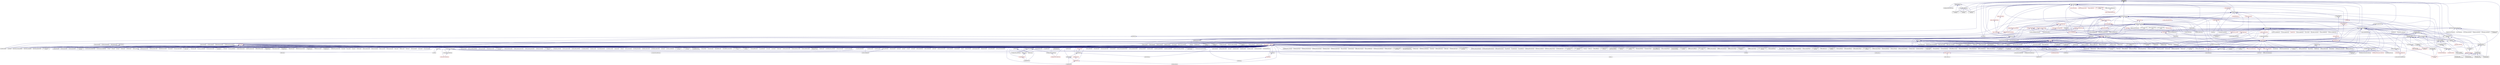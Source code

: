 digraph "nargs.hpp"
{
  edge [fontname="Helvetica",fontsize="10",labelfontname="Helvetica",labelfontsize="10"];
  node [fontname="Helvetica",fontsize="10",shape=record];
  Node2 [label="nargs.hpp",height=0.2,width=0.4,color="black", fillcolor="grey75", style="filled", fontcolor="black"];
  Node2 -> Node3 [dir="back",color="midnightblue",fontsize="10",style="solid",fontname="Helvetica"];
  Node3 [label="partitioned_vector\l_component_decl.hpp",height=0.2,width=0.4,color="black", fillcolor="white", style="filled",URL="$dd/d10/partitioned__vector__component__decl_8hpp.html"];
  Node3 -> Node4 [dir="back",color="midnightblue",fontsize="10",style="solid",fontname="Helvetica"];
  Node4 [label="view_element.hpp",height=0.2,width=0.4,color="black", fillcolor="white", style="filled",URL="$de/d49/view__element_8hpp.html"];
  Node4 -> Node5 [dir="back",color="midnightblue",fontsize="10",style="solid",fontname="Helvetica"];
  Node5 [label="partitioned_vector\l_local_view_iterator.hpp",height=0.2,width=0.4,color="red", fillcolor="white", style="filled",URL="$d2/dd5/partitioned__vector__local__view__iterator_8hpp.html"];
  Node4 -> Node11 [dir="back",color="midnightblue",fontsize="10",style="solid",fontname="Helvetica"];
  Node11 [label="partitioned_vector\l_view_iterator.hpp",height=0.2,width=0.4,color="black", fillcolor="white", style="filled",URL="$df/d4b/partitioned__vector__view__iterator_8hpp.html"];
  Node11 -> Node12 [dir="back",color="midnightblue",fontsize="10",style="solid",fontname="Helvetica"];
  Node12 [label="partitioned_vector\l_view.hpp",height=0.2,width=0.4,color="red", fillcolor="white", style="filled",URL="$da/dc2/components_2containers_2partitioned__vector_2partitioned__vector__view_8hpp.html"];
  Node3 -> Node16 [dir="back",color="midnightblue",fontsize="10",style="solid",fontname="Helvetica"];
  Node16 [label="partitioned_vector\l_component.hpp",height=0.2,width=0.4,color="black", fillcolor="white", style="filled",URL="$d6/d38/partitioned__vector__component_8hpp.html"];
  Node16 -> Node17 [dir="back",color="midnightblue",fontsize="10",style="solid",fontname="Helvetica"];
  Node17 [label="partitioned_vector\l_component.cpp",height=0.2,width=0.4,color="black", fillcolor="white", style="filled",URL="$dc/db9/partitioned__vector__component_8cpp.html"];
  Node16 -> Node18 [dir="back",color="midnightblue",fontsize="10",style="solid",fontname="Helvetica"];
  Node18 [label="partitioned_vector\l_component_double.cpp",height=0.2,width=0.4,color="black", fillcolor="white", style="filled",URL="$d7/d93/partitioned__vector__component__double_8cpp.html"];
  Node16 -> Node19 [dir="back",color="midnightblue",fontsize="10",style="solid",fontname="Helvetica"];
  Node19 [label="partitioned_vector\l_component_int.cpp",height=0.2,width=0.4,color="black", fillcolor="white", style="filled",URL="$d6/d01/partitioned__vector__component__int_8cpp.html"];
  Node16 -> Node20 [dir="back",color="midnightblue",fontsize="10",style="solid",fontname="Helvetica"];
  Node20 [label="partitioned_vector\l_component_std_string.cpp",height=0.2,width=0.4,color="black", fillcolor="white", style="filled",URL="$d8/df2/partitioned__vector__component__std__string_8cpp.html"];
  Node3 -> Node21 [dir="back",color="midnightblue",fontsize="10",style="solid",fontname="Helvetica"];
  Node21 [label="partitioned_vector\l_decl.hpp",height=0.2,width=0.4,color="black", fillcolor="white", style="filled",URL="$d2/d77/partitioned__vector__decl_8hpp.html"];
  Node21 -> Node22 [dir="back",color="midnightblue",fontsize="10",style="solid",fontname="Helvetica"];
  Node22 [label="partitioned_vector.hpp",height=0.2,width=0.4,color="red", fillcolor="white", style="filled",URL="$dc/d76/components_2containers_2partitioned__vector_2partitioned__vector_8hpp.html"];
  Node22 -> Node12 [dir="back",color="midnightblue",fontsize="10",style="solid",fontname="Helvetica"];
  Node22 -> Node17 [dir="back",color="midnightblue",fontsize="10",style="solid",fontname="Helvetica"];
  Node22 -> Node18 [dir="back",color="midnightblue",fontsize="10",style="solid",fontname="Helvetica"];
  Node22 -> Node19 [dir="back",color="midnightblue",fontsize="10",style="solid",fontname="Helvetica"];
  Node22 -> Node20 [dir="back",color="midnightblue",fontsize="10",style="solid",fontname="Helvetica"];
  Node21 -> Node34 [dir="back",color="midnightblue",fontsize="10",style="solid",fontname="Helvetica"];
  Node34 [label="partitioned_vector\l_component_impl.hpp",height=0.2,width=0.4,color="black", fillcolor="white", style="filled",URL="$d1/d79/partitioned__vector__component__impl_8hpp.html"];
  Node34 -> Node16 [dir="back",color="midnightblue",fontsize="10",style="solid",fontname="Helvetica"];
  Node34 -> Node35 [dir="back",color="midnightblue",fontsize="10",style="solid",fontname="Helvetica"];
  Node35 [label="partitioned_vector\l_impl.hpp",height=0.2,width=0.4,color="black", fillcolor="white", style="filled",URL="$d0/db1/partitioned__vector__impl_8hpp.html"];
  Node35 -> Node22 [dir="back",color="midnightblue",fontsize="10",style="solid",fontname="Helvetica"];
  Node21 -> Node35 [dir="back",color="midnightblue",fontsize="10",style="solid",fontname="Helvetica"];
  Node21 -> Node36 [dir="back",color="midnightblue",fontsize="10",style="solid",fontname="Helvetica"];
  Node36 [label="partitioned_vector\l_predef.hpp",height=0.2,width=0.4,color="black", fillcolor="white", style="filled",URL="$d4/dc4/components_2containers_2partitioned__vector_2partitioned__vector__predef_8hpp.html"];
  Node36 -> Node37 [dir="back",color="midnightblue",fontsize="10",style="solid",fontname="Helvetica"];
  Node37 [label="partitioned_vector\l_predef.hpp",height=0.2,width=0.4,color="red", fillcolor="white", style="filled",URL="$db/dea/include_2partitioned__vector__predef_8hpp.html"];
  Node37 -> Node38 [dir="back",color="midnightblue",fontsize="10",style="solid",fontname="Helvetica"];
  Node38 [label="partitioned_vector\l_foreach.cpp",height=0.2,width=0.4,color="black", fillcolor="white", style="filled",URL="$df/d5f/partitioned__vector__foreach_8cpp.html"];
  Node21 -> Node50 [dir="back",color="midnightblue",fontsize="10",style="solid",fontname="Helvetica"];
  Node50 [label="partitioned_vector.hpp",height=0.2,width=0.4,color="red", fillcolor="white", style="filled",URL="$de/d3e/runtime_2serialization_2partitioned__vector_8hpp.html"];
  Node3 -> Node36 [dir="back",color="midnightblue",fontsize="10",style="solid",fontname="Helvetica"];
  Node3 -> Node88 [dir="back",color="midnightblue",fontsize="10",style="solid",fontname="Helvetica"];
  Node88 [label="partitioned_vector\l_segmented_iterator.hpp",height=0.2,width=0.4,color="black", fillcolor="white", style="filled",URL="$dc/dea/partitioned__vector__segmented__iterator_8hpp.html"];
  Node88 -> Node4 [dir="back",color="midnightblue",fontsize="10",style="solid",fontname="Helvetica"];
  Node88 -> Node21 [dir="back",color="midnightblue",fontsize="10",style="solid",fontname="Helvetica"];
  Node88 -> Node35 [dir="back",color="midnightblue",fontsize="10",style="solid",fontname="Helvetica"];
  Node88 -> Node12 [dir="back",color="midnightblue",fontsize="10",style="solid",fontname="Helvetica"];
  Node88 -> Node11 [dir="back",color="midnightblue",fontsize="10",style="solid",fontname="Helvetica"];
  Node2 -> Node34 [dir="back",color="midnightblue",fontsize="10",style="solid",fontname="Helvetica"];
  Node2 -> Node89 [dir="back",color="midnightblue",fontsize="10",style="solid",fontname="Helvetica"];
  Node89 [label="partition_unordered\l_map_component.hpp",height=0.2,width=0.4,color="black", fillcolor="white", style="filled",URL="$d8/df3/partition__unordered__map__component_8hpp.html"];
  Node89 -> Node90 [dir="back",color="midnightblue",fontsize="10",style="solid",fontname="Helvetica"];
  Node90 [label="unordered_map.hpp",height=0.2,width=0.4,color="black", fillcolor="white", style="filled",URL="$d9/ddf/hpx_2components_2containers_2unordered_2unordered__map_8hpp.html"];
  Node90 -> Node91 [dir="back",color="midnightblue",fontsize="10",style="solid",fontname="Helvetica"];
  Node91 [label="component_storage.hpp",height=0.2,width=0.4,color="red", fillcolor="white", style="filled",URL="$d6/d36/components_2component__storage_2server_2component__storage_8hpp.html"];
  Node90 -> Node101 [dir="back",color="midnightblue",fontsize="10",style="solid",fontname="Helvetica"];
  Node101 [label="unordered_map.hpp",height=0.2,width=0.4,color="red", fillcolor="white", style="filled",URL="$d6/d06/hpx_2include_2unordered__map_8hpp.html"];
  Node90 -> Node103 [dir="back",color="midnightblue",fontsize="10",style="solid",fontname="Helvetica"];
  Node103 [label="partition_unordered\l_map_component.cpp",height=0.2,width=0.4,color="black", fillcolor="white", style="filled",URL="$d5/d34/partition__unordered__map__component_8cpp.html"];
  Node89 -> Node104 [dir="back",color="midnightblue",fontsize="10",style="solid",fontname="Helvetica"];
  Node104 [label="unordered_map_segmented\l_iterator.hpp",height=0.2,width=0.4,color="black", fillcolor="white", style="filled",URL="$dc/dfd/unordered__map__segmented__iterator_8hpp.html"];
  Node104 -> Node90 [dir="back",color="midnightblue",fontsize="10",style="solid",fontname="Helvetica"];
  Node89 -> Node103 [dir="back",color="midnightblue",fontsize="10",style="solid",fontname="Helvetica"];
  Node2 -> Node105 [dir="back",color="midnightblue",fontsize="10",style="solid",fontname="Helvetica"];
  Node105 [label="util.hpp",height=0.2,width=0.4,color="black", fillcolor="white", style="filled",URL="$df/d72/include_2util_8hpp.html"];
  Node105 -> Node106 [dir="back",color="midnightblue",fontsize="10",style="solid",fontname="Helvetica"];
  Node106 [label="1d_stencil_4_throttle.cpp",height=0.2,width=0.4,color="black", fillcolor="white", style="filled",URL="$d6/de5/1d__stencil__4__throttle_8cpp.html"];
  Node105 -> Node107 [dir="back",color="midnightblue",fontsize="10",style="solid",fontname="Helvetica"];
  Node107 [label="allgather_and_gate.hpp",height=0.2,width=0.4,color="black", fillcolor="white", style="filled",URL="$d9/dbb/allgather__and__gate_8hpp.html"];
  Node107 -> Node108 [dir="back",color="midnightblue",fontsize="10",style="solid",fontname="Helvetica"];
  Node108 [label="allgather_module.cpp",height=0.2,width=0.4,color="black", fillcolor="white", style="filled",URL="$df/de4/allgather__module_8cpp.html"];
  Node107 -> Node109 [dir="back",color="midnightblue",fontsize="10",style="solid",fontname="Helvetica"];
  Node109 [label="allgather_and_gate.cpp",height=0.2,width=0.4,color="black", fillcolor="white", style="filled",URL="$d1/d56/allgather__and__gate_8cpp.html"];
  Node107 -> Node110 [dir="back",color="midnightblue",fontsize="10",style="solid",fontname="Helvetica"];
  Node110 [label="ag_client.cpp",height=0.2,width=0.4,color="black", fillcolor="white", style="filled",URL="$d4/d5d/ag__client_8cpp.html"];
  Node105 -> Node109 [dir="back",color="midnightblue",fontsize="10",style="solid",fontname="Helvetica"];
  Node105 -> Node111 [dir="back",color="midnightblue",fontsize="10",style="solid",fontname="Helvetica"];
  Node111 [label="apex_balance.cpp",height=0.2,width=0.4,color="black", fillcolor="white", style="filled",URL="$d4/d8e/apex__balance_8cpp.html"];
  Node105 -> Node112 [dir="back",color="midnightblue",fontsize="10",style="solid",fontname="Helvetica"];
  Node112 [label="apex_fibonacci.cpp",height=0.2,width=0.4,color="black", fillcolor="white", style="filled",URL="$de/de1/apex__fibonacci_8cpp.html"];
  Node105 -> Node113 [dir="back",color="midnightblue",fontsize="10",style="solid",fontname="Helvetica"];
  Node113 [label="apex_policy_engine\l_active_thread_count.cpp",height=0.2,width=0.4,color="black", fillcolor="white", style="filled",URL="$d5/d01/apex__policy__engine__active__thread__count_8cpp.html"];
  Node105 -> Node114 [dir="back",color="midnightblue",fontsize="10",style="solid",fontname="Helvetica"];
  Node114 [label="apex_policy_engine\l_events.cpp",height=0.2,width=0.4,color="black", fillcolor="white", style="filled",URL="$df/d0f/apex__policy__engine__events_8cpp.html"];
  Node105 -> Node115 [dir="back",color="midnightblue",fontsize="10",style="solid",fontname="Helvetica"];
  Node115 [label="apex_policy_engine\l_periodic.cpp",height=0.2,width=0.4,color="black", fillcolor="white", style="filled",URL="$d5/d7b/apex__policy__engine__periodic_8cpp.html"];
  Node105 -> Node116 [dir="back",color="midnightblue",fontsize="10",style="solid",fontname="Helvetica"];
  Node116 [label="async_io_low_level.cpp",height=0.2,width=0.4,color="black", fillcolor="white", style="filled",URL="$dc/d10/async__io__low__level_8cpp.html"];
  Node105 -> Node117 [dir="back",color="midnightblue",fontsize="10",style="solid",fontname="Helvetica"];
  Node117 [label="sine.cpp",height=0.2,width=0.4,color="black", fillcolor="white", style="filled",URL="$d5/dd8/sine_8cpp.html"];
  Node105 -> Node118 [dir="back",color="midnightblue",fontsize="10",style="solid",fontname="Helvetica"];
  Node118 [label="factorial.cpp",height=0.2,width=0.4,color="black", fillcolor="white", style="filled",URL="$d9/d00/factorial_8cpp.html"];
  Node105 -> Node119 [dir="back",color="midnightblue",fontsize="10",style="solid",fontname="Helvetica"];
  Node119 [label="fibonacci.cpp",height=0.2,width=0.4,color="black", fillcolor="white", style="filled",URL="$d9/d89/fibonacci_8cpp.html"];
  Node105 -> Node120 [dir="back",color="midnightblue",fontsize="10",style="solid",fontname="Helvetica"];
  Node120 [label="fibonacci_await.cpp",height=0.2,width=0.4,color="black", fillcolor="white", style="filled",URL="$dc/d1c/fibonacci__await_8cpp.html"];
  Node105 -> Node121 [dir="back",color="midnightblue",fontsize="10",style="solid",fontname="Helvetica"];
  Node121 [label="fibonacci_dataflow.cpp",height=0.2,width=0.4,color="black", fillcolor="white", style="filled",URL="$df/d3d/fibonacci__dataflow_8cpp.html"];
  Node105 -> Node122 [dir="back",color="midnightblue",fontsize="10",style="solid",fontname="Helvetica"];
  Node122 [label="fibonacci_futures.cpp",height=0.2,width=0.4,color="black", fillcolor="white", style="filled",URL="$d6/de3/fibonacci__futures_8cpp.html"];
  Node105 -> Node123 [dir="back",color="midnightblue",fontsize="10",style="solid",fontname="Helvetica"];
  Node123 [label="fibonacci_futures_distributed.cpp",height=0.2,width=0.4,color="black", fillcolor="white", style="filled",URL="$d1/dc9/fibonacci__futures__distributed_8cpp.html"];
  Node105 -> Node124 [dir="back",color="midnightblue",fontsize="10",style="solid",fontname="Helvetica"];
  Node124 [label="fibonacci_one.cpp",height=0.2,width=0.4,color="black", fillcolor="white", style="filled",URL="$d8/d78/fibonacci__one_8cpp.html"];
  Node105 -> Node125 [dir="back",color="midnightblue",fontsize="10",style="solid",fontname="Helvetica"];
  Node125 [label="fractals.cpp",height=0.2,width=0.4,color="black", fillcolor="white", style="filled",URL="$d8/d58/fractals_8cpp.html"];
  Node105 -> Node126 [dir="back",color="midnightblue",fontsize="10",style="solid",fontname="Helvetica"];
  Node126 [label="fractals_executor.cpp",height=0.2,width=0.4,color="black", fillcolor="white", style="filled",URL="$d9/da9/fractals__executor_8cpp.html"];
  Node105 -> Node65 [dir="back",color="midnightblue",fontsize="10",style="solid",fontname="Helvetica"];
  Node65 [label="fractals_struct.cpp",height=0.2,width=0.4,color="black", fillcolor="white", style="filled",URL="$d8/d2f/fractals__struct_8cpp.html"];
  Node105 -> Node127 [dir="back",color="midnightblue",fontsize="10",style="solid",fontname="Helvetica"];
  Node127 [label="interval_timer.cpp",height=0.2,width=0.4,color="black", fillcolor="white", style="filled",URL="$de/df1/examples_2quickstart_2interval__timer_8cpp.html"];
  Node105 -> Node67 [dir="back",color="midnightblue",fontsize="10",style="solid",fontname="Helvetica"];
  Node67 [label="sierpinski.cpp",height=0.2,width=0.4,color="black", fillcolor="white", style="filled",URL="$d3/d7e/sierpinski_8cpp.html"];
  Node105 -> Node128 [dir="back",color="midnightblue",fontsize="10",style="solid",fontname="Helvetica"];
  Node128 [label="spell_check_file.cpp",height=0.2,width=0.4,color="black", fillcolor="white", style="filled",URL="$df/df7/spell__check__file_8cpp.html"];
  Node105 -> Node129 [dir="back",color="midnightblue",fontsize="10",style="solid",fontname="Helvetica"];
  Node129 [label="spell_check_simple.cpp",height=0.2,width=0.4,color="black", fillcolor="white", style="filled",URL="$dd/d54/spell__check__simple_8cpp.html"];
  Node105 -> Node130 [dir="back",color="midnightblue",fontsize="10",style="solid",fontname="Helvetica"];
  Node130 [label="thread_aware_timer.cpp",height=0.2,width=0.4,color="black", fillcolor="white", style="filled",URL="$df/d11/examples_2thread__aware__timer_2thread__aware__timer_8cpp.html"];
  Node105 -> Node131 [dir="back",color="midnightblue",fontsize="10",style="solid",fontname="Helvetica"];
  Node131 [label="hpx.hpp",height=0.2,width=0.4,color="red", fillcolor="white", style="filled",URL="$d0/daa/hpx_8hpp.html"];
  Node131 -> Node132 [dir="back",color="midnightblue",fontsize="10",style="solid",fontname="Helvetica"];
  Node132 [label="1d_stencil_1.cpp",height=0.2,width=0.4,color="black", fillcolor="white", style="filled",URL="$d2/db1/1d__stencil__1_8cpp.html"];
  Node131 -> Node133 [dir="back",color="midnightblue",fontsize="10",style="solid",fontname="Helvetica"];
  Node133 [label="1d_stencil_2.cpp",height=0.2,width=0.4,color="black", fillcolor="white", style="filled",URL="$d3/dd1/1d__stencil__2_8cpp.html"];
  Node131 -> Node134 [dir="back",color="midnightblue",fontsize="10",style="solid",fontname="Helvetica"];
  Node134 [label="1d_stencil_3.cpp",height=0.2,width=0.4,color="black", fillcolor="white", style="filled",URL="$db/d19/1d__stencil__3_8cpp.html"];
  Node131 -> Node135 [dir="back",color="midnightblue",fontsize="10",style="solid",fontname="Helvetica"];
  Node135 [label="1d_stencil_4.cpp",height=0.2,width=0.4,color="black", fillcolor="white", style="filled",URL="$d1/d7d/1d__stencil__4_8cpp.html"];
  Node131 -> Node136 [dir="back",color="midnightblue",fontsize="10",style="solid",fontname="Helvetica"];
  Node136 [label="1d_stencil_4_parallel.cpp",height=0.2,width=0.4,color="black", fillcolor="white", style="filled",URL="$d6/d05/1d__stencil__4__parallel_8cpp.html"];
  Node131 -> Node137 [dir="back",color="midnightblue",fontsize="10",style="solid",fontname="Helvetica"];
  Node137 [label="1d_stencil_4_repart.cpp",height=0.2,width=0.4,color="black", fillcolor="white", style="filled",URL="$d0/d6b/1d__stencil__4__repart_8cpp.html"];
  Node131 -> Node106 [dir="back",color="midnightblue",fontsize="10",style="solid",fontname="Helvetica"];
  Node131 -> Node138 [dir="back",color="midnightblue",fontsize="10",style="solid",fontname="Helvetica"];
  Node138 [label="1d_stencil_5.cpp",height=0.2,width=0.4,color="black", fillcolor="white", style="filled",URL="$d7/d2a/1d__stencil__5_8cpp.html"];
  Node131 -> Node139 [dir="back",color="midnightblue",fontsize="10",style="solid",fontname="Helvetica"];
  Node139 [label="1d_stencil_6.cpp",height=0.2,width=0.4,color="black", fillcolor="white", style="filled",URL="$db/de7/1d__stencil__6_8cpp.html"];
  Node131 -> Node140 [dir="back",color="midnightblue",fontsize="10",style="solid",fontname="Helvetica"];
  Node140 [label="1d_stencil_7.cpp",height=0.2,width=0.4,color="black", fillcolor="white", style="filled",URL="$d4/d5a/1d__stencil__7_8cpp.html"];
  Node131 -> Node141 [dir="back",color="midnightblue",fontsize="10",style="solid",fontname="Helvetica"];
  Node141 [label="1d_stencil_8.cpp",height=0.2,width=0.4,color="black", fillcolor="white", style="filled",URL="$df/de0/1d__stencil__8_8cpp.html"];
  Node131 -> Node142 [dir="back",color="midnightblue",fontsize="10",style="solid",fontname="Helvetica"];
  Node142 [label="accumulator.cpp",height=0.2,width=0.4,color="black", fillcolor="white", style="filled",URL="$d1/d81/accumulator_8cpp.html"];
  Node131 -> Node143 [dir="back",color="midnightblue",fontsize="10",style="solid",fontname="Helvetica"];
  Node143 [label="accumulator.hpp",height=0.2,width=0.4,color="red", fillcolor="white", style="filled",URL="$d4/d9d/server_2accumulator_8hpp.html"];
  Node143 -> Node142 [dir="back",color="midnightblue",fontsize="10",style="solid",fontname="Helvetica"];
  Node131 -> Node146 [dir="back",color="midnightblue",fontsize="10",style="solid",fontname="Helvetica"];
  Node146 [label="template_function_accumulator.hpp",height=0.2,width=0.4,color="black", fillcolor="white", style="filled",URL="$d7/da6/server_2template__function__accumulator_8hpp.html"];
  Node146 -> Node52 [dir="back",color="midnightblue",fontsize="10",style="solid",fontname="Helvetica"];
  Node52 [label="template_function_accumulator.cpp",height=0.2,width=0.4,color="black", fillcolor="white", style="filled",URL="$d5/d02/template__function__accumulator_8cpp.html"];
  Node146 -> Node147 [dir="back",color="midnightblue",fontsize="10",style="solid",fontname="Helvetica"];
  Node147 [label="template_function_accumulator.hpp",height=0.2,width=0.4,color="red", fillcolor="white", style="filled",URL="$d3/de9/template__function__accumulator_8hpp.html"];
  Node131 -> Node149 [dir="back",color="midnightblue",fontsize="10",style="solid",fontname="Helvetica"];
  Node149 [label="template_accumulator.cpp",height=0.2,width=0.4,color="black", fillcolor="white", style="filled",URL="$d0/d4a/template__accumulator_8cpp.html"];
  Node131 -> Node52 [dir="back",color="midnightblue",fontsize="10",style="solid",fontname="Helvetica"];
  Node131 -> Node147 [dir="back",color="midnightblue",fontsize="10",style="solid",fontname="Helvetica"];
  Node131 -> Node108 [dir="back",color="midnightblue",fontsize="10",style="solid",fontname="Helvetica"];
  Node131 -> Node150 [dir="back",color="midnightblue",fontsize="10",style="solid",fontname="Helvetica"];
  Node150 [label="allgather.cpp",height=0.2,width=0.4,color="black", fillcolor="white", style="filled",URL="$d7/d06/allgather_8cpp.html"];
  Node131 -> Node109 [dir="back",color="midnightblue",fontsize="10",style="solid",fontname="Helvetica"];
  Node131 -> Node110 [dir="back",color="midnightblue",fontsize="10",style="solid",fontname="Helvetica"];
  Node131 -> Node151 [dir="back",color="midnightblue",fontsize="10",style="solid",fontname="Helvetica"];
  Node151 [label="hpx_thread_phase.cpp",height=0.2,width=0.4,color="black", fillcolor="white", style="filled",URL="$d5/dca/hpx__thread__phase_8cpp.html"];
  Node131 -> Node152 [dir="back",color="midnightblue",fontsize="10",style="solid",fontname="Helvetica"];
  Node152 [label="os_thread_num.cpp",height=0.2,width=0.4,color="black", fillcolor="white", style="filled",URL="$d2/dfb/os__thread__num_8cpp.html"];
  Node131 -> Node53 [dir="back",color="midnightblue",fontsize="10",style="solid",fontname="Helvetica"];
  Node53 [label="cancelable_action.cpp",height=0.2,width=0.4,color="black", fillcolor="white", style="filled",URL="$d5/d0c/cancelable__action_8cpp.html"];
  Node131 -> Node153 [dir="back",color="midnightblue",fontsize="10",style="solid",fontname="Helvetica"];
  Node153 [label="cancelable_action.hpp",height=0.2,width=0.4,color="black", fillcolor="white", style="filled",URL="$d5/d4d/server_2cancelable__action_8hpp.html"];
  Node153 -> Node53 [dir="back",color="midnightblue",fontsize="10",style="solid",fontname="Helvetica"];
  Node153 -> Node154 [dir="back",color="midnightblue",fontsize="10",style="solid",fontname="Helvetica"];
  Node154 [label="cancelable_action.hpp",height=0.2,width=0.4,color="red", fillcolor="white", style="filled",URL="$d0/da3/stubs_2cancelable__action_8hpp.html"];
  Node131 -> Node154 [dir="back",color="midnightblue",fontsize="10",style="solid",fontname="Helvetica"];
  Node131 -> Node156 [dir="back",color="midnightblue",fontsize="10",style="solid",fontname="Helvetica"];
  Node156 [label="cancelable_action_client.cpp",height=0.2,width=0.4,color="black", fillcolor="white", style="filled",URL="$d1/db8/cancelable__action__client_8cpp.html"];
  Node131 -> Node157 [dir="back",color="midnightblue",fontsize="10",style="solid",fontname="Helvetica"];
  Node157 [label="cublas_matmul.cpp",height=0.2,width=0.4,color="black", fillcolor="white", style="filled",URL="$dd/d84/cublas__matmul_8cpp.html"];
  Node131 -> Node158 [dir="back",color="midnightblue",fontsize="10",style="solid",fontname="Helvetica"];
  Node158 [label="win_perf_counters.cpp",height=0.2,width=0.4,color="black", fillcolor="white", style="filled",URL="$d8/d11/win__perf__counters_8cpp.html"];
  Node131 -> Node159 [dir="back",color="midnightblue",fontsize="10",style="solid",fontname="Helvetica"];
  Node159 [label="win_perf_counters.hpp",height=0.2,width=0.4,color="black", fillcolor="white", style="filled",URL="$d5/da7/win__perf__counters_8hpp.html"];
  Node131 -> Node54 [dir="back",color="midnightblue",fontsize="10",style="solid",fontname="Helvetica"];
  Node54 [label="hello_world_component.hpp",height=0.2,width=0.4,color="red", fillcolor="white", style="filled",URL="$df/df0/hello__world__component_8hpp.html"];
  Node131 -> Node61 [dir="back",color="midnightblue",fontsize="10",style="solid",fontname="Helvetica"];
  Node61 [label="interpolate1d.cpp",height=0.2,width=0.4,color="black", fillcolor="white", style="filled",URL="$d0/d05/interpolate1d_8cpp.html"];
  Node131 -> Node60 [dir="back",color="midnightblue",fontsize="10",style="solid",fontname="Helvetica"];
  Node60 [label="partition.hpp",height=0.2,width=0.4,color="black", fillcolor="white", style="filled",URL="$d0/d7a/examples_2interpolate1d_2interpolate1d_2partition_8hpp.html"];
  Node60 -> Node61 [dir="back",color="midnightblue",fontsize="10",style="solid",fontname="Helvetica"];
  Node60 -> Node62 [dir="back",color="midnightblue",fontsize="10",style="solid",fontname="Helvetica"];
  Node62 [label="interpolate1d.hpp",height=0.2,width=0.4,color="red", fillcolor="white", style="filled",URL="$d4/dc7/interpolate1d_8hpp.html"];
  Node62 -> Node61 [dir="back",color="midnightblue",fontsize="10",style="solid",fontname="Helvetica"];
  Node131 -> Node59 [dir="back",color="midnightblue",fontsize="10",style="solid",fontname="Helvetica"];
  Node59 [label="partition.hpp",height=0.2,width=0.4,color="black", fillcolor="white", style="filled",URL="$d0/dff/examples_2interpolate1d_2interpolate1d_2server_2partition_8hpp.html"];
  Node59 -> Node60 [dir="back",color="midnightblue",fontsize="10",style="solid",fontname="Helvetica"];
  Node59 -> Node64 [dir="back",color="midnightblue",fontsize="10",style="solid",fontname="Helvetica"];
  Node64 [label="partition.cpp",height=0.2,width=0.4,color="black", fillcolor="white", style="filled",URL="$d0/d4f/examples_2interpolate1d_2interpolate1d_2server_2partition_8cpp.html"];
  Node131 -> Node62 [dir="back",color="midnightblue",fontsize="10",style="solid",fontname="Helvetica"];
  Node131 -> Node160 [dir="back",color="midnightblue",fontsize="10",style="solid",fontname="Helvetica"];
  Node160 [label="read_values.cpp",height=0.2,width=0.4,color="black", fillcolor="white", style="filled",URL="$d0/d8c/interpolate1d_2interpolate1d_2read__values_8cpp.html"];
  Node131 -> Node64 [dir="back",color="midnightblue",fontsize="10",style="solid",fontname="Helvetica"];
  Node131 -> Node161 [dir="back",color="midnightblue",fontsize="10",style="solid",fontname="Helvetica"];
  Node161 [label="jacobi.cpp",height=0.2,width=0.4,color="black", fillcolor="white", style="filled",URL="$d2/d27/jacobi_8cpp.html"];
  Node131 -> Node162 [dir="back",color="midnightblue",fontsize="10",style="solid",fontname="Helvetica"];
  Node162 [label="grid.cpp",height=0.2,width=0.4,color="black", fillcolor="white", style="filled",URL="$d6/d1b/jacobi__component_2grid_8cpp.html"];
  Node131 -> Node163 [dir="back",color="midnightblue",fontsize="10",style="solid",fontname="Helvetica"];
  Node163 [label="row.cpp",height=0.2,width=0.4,color="black", fillcolor="white", style="filled",URL="$d3/d86/server_2row_8cpp.html"];
  Node131 -> Node164 [dir="back",color="midnightblue",fontsize="10",style="solid",fontname="Helvetica"];
  Node164 [label="solver.cpp",height=0.2,width=0.4,color="black", fillcolor="white", style="filled",URL="$d6/d94/solver_8cpp.html"];
  Node131 -> Node165 [dir="back",color="midnightblue",fontsize="10",style="solid",fontname="Helvetica"];
  Node165 [label="stencil_iterator.cpp",height=0.2,width=0.4,color="black", fillcolor="white", style="filled",URL="$d6/de1/server_2stencil__iterator_8cpp.html"];
  Node131 -> Node166 [dir="back",color="midnightblue",fontsize="10",style="solid",fontname="Helvetica"];
  Node166 [label="stencil_iterator.cpp",height=0.2,width=0.4,color="black", fillcolor="white", style="filled",URL="$d7/d71/stencil__iterator_8cpp.html"];
  Node131 -> Node167 [dir="back",color="midnightblue",fontsize="10",style="solid",fontname="Helvetica"];
  Node167 [label="jacobi.cpp",height=0.2,width=0.4,color="black", fillcolor="white", style="filled",URL="$d3/d44/smp_2jacobi_8cpp.html"];
  Node131 -> Node168 [dir="back",color="midnightblue",fontsize="10",style="solid",fontname="Helvetica"];
  Node168 [label="jacobi_hpx.cpp",height=0.2,width=0.4,color="black", fillcolor="white", style="filled",URL="$d8/d72/jacobi__hpx_8cpp.html"];
  Node131 -> Node169 [dir="back",color="midnightblue",fontsize="10",style="solid",fontname="Helvetica"];
  Node169 [label="jacobi_nonuniform.cpp",height=0.2,width=0.4,color="black", fillcolor="white", style="filled",URL="$dd/ddc/jacobi__nonuniform_8cpp.html"];
  Node131 -> Node170 [dir="back",color="midnightblue",fontsize="10",style="solid",fontname="Helvetica"];
  Node170 [label="jacobi_nonuniform_hpx.cpp",height=0.2,width=0.4,color="black", fillcolor="white", style="filled",URL="$de/d56/jacobi__nonuniform__hpx_8cpp.html"];
  Node131 -> Node171 [dir="back",color="midnightblue",fontsize="10",style="solid",fontname="Helvetica"];
  Node171 [label="nqueen.cpp",height=0.2,width=0.4,color="black", fillcolor="white", style="filled",URL="$db/dca/nqueen_8cpp.html"];
  Node131 -> Node172 [dir="back",color="midnightblue",fontsize="10",style="solid",fontname="Helvetica"];
  Node172 [label="nqueen.hpp",height=0.2,width=0.4,color="red", fillcolor="white", style="filled",URL="$de/d58/server_2nqueen_8hpp.html"];
  Node172 -> Node171 [dir="back",color="midnightblue",fontsize="10",style="solid",fontname="Helvetica"];
  Node131 -> Node175 [dir="back",color="midnightblue",fontsize="10",style="solid",fontname="Helvetica"];
  Node175 [label="nqueen_client.cpp",height=0.2,width=0.4,color="black", fillcolor="white", style="filled",URL="$d3/d5e/nqueen__client_8cpp.html"];
  Node131 -> Node176 [dir="back",color="midnightblue",fontsize="10",style="solid",fontname="Helvetica"];
  Node176 [label="sine.cpp",height=0.2,width=0.4,color="black", fillcolor="white", style="filled",URL="$d3/d0d/server_2sine_8cpp.html"];
  Node131 -> Node177 [dir="back",color="midnightblue",fontsize="10",style="solid",fontname="Helvetica"];
  Node177 [label="sine.hpp",height=0.2,width=0.4,color="black", fillcolor="white", style="filled",URL="$d8/dac/sine_8hpp.html"];
  Node177 -> Node176 [dir="back",color="midnightblue",fontsize="10",style="solid",fontname="Helvetica"];
  Node177 -> Node117 [dir="back",color="midnightblue",fontsize="10",style="solid",fontname="Helvetica"];
  Node131 -> Node117 [dir="back",color="midnightblue",fontsize="10",style="solid",fontname="Helvetica"];
  Node131 -> Node178 [dir="back",color="midnightblue",fontsize="10",style="solid",fontname="Helvetica"];
  Node178 [label="sine_client.cpp",height=0.2,width=0.4,color="black", fillcolor="white", style="filled",URL="$db/d62/sine__client_8cpp.html"];
  Node131 -> Node179 [dir="back",color="midnightblue",fontsize="10",style="solid",fontname="Helvetica"];
  Node179 [label="qt.cpp",height=0.2,width=0.4,color="black", fillcolor="white", style="filled",URL="$df/d90/qt_8cpp.html"];
  Node131 -> Node180 [dir="back",color="midnightblue",fontsize="10",style="solid",fontname="Helvetica"];
  Node180 [label="queue_client.cpp",height=0.2,width=0.4,color="black", fillcolor="white", style="filled",URL="$d7/d96/queue__client_8cpp.html"];
  Node131 -> Node181 [dir="back",color="midnightblue",fontsize="10",style="solid",fontname="Helvetica"];
  Node181 [label="customize_async.cpp",height=0.2,width=0.4,color="black", fillcolor="white", style="filled",URL="$d0/d82/customize__async_8cpp.html"];
  Node131 -> Node182 [dir="back",color="midnightblue",fontsize="10",style="solid",fontname="Helvetica"];
  Node182 [label="data_actions.cpp",height=0.2,width=0.4,color="black", fillcolor="white", style="filled",URL="$dc/d68/data__actions_8cpp.html"];
  Node131 -> Node183 [dir="back",color="midnightblue",fontsize="10",style="solid",fontname="Helvetica"];
  Node183 [label="error_handling.cpp",height=0.2,width=0.4,color="black", fillcolor="white", style="filled",URL="$d9/d96/error__handling_8cpp.html"];
  Node131 -> Node184 [dir="back",color="midnightblue",fontsize="10",style="solid",fontname="Helvetica"];
  Node184 [label="event_synchronization.cpp",height=0.2,width=0.4,color="black", fillcolor="white", style="filled",URL="$d0/d35/event__synchronization_8cpp.html"];
  Node131 -> Node118 [dir="back",color="midnightblue",fontsize="10",style="solid",fontname="Helvetica"];
  Node131 -> Node185 [dir="back",color="midnightblue",fontsize="10",style="solid",fontname="Helvetica"];
  Node185 [label="file_serialization.cpp",height=0.2,width=0.4,color="black", fillcolor="white", style="filled",URL="$de/d58/file__serialization_8cpp.html"];
  Node131 -> Node186 [dir="back",color="midnightblue",fontsize="10",style="solid",fontname="Helvetica"];
  Node186 [label="init_globally.cpp",height=0.2,width=0.4,color="black", fillcolor="white", style="filled",URL="$d6/dad/init__globally_8cpp.html"];
  Node131 -> Node187 [dir="back",color="midnightblue",fontsize="10",style="solid",fontname="Helvetica"];
  Node187 [label="interest_calculator.cpp",height=0.2,width=0.4,color="black", fillcolor="white", style="filled",URL="$d2/d86/interest__calculator_8cpp.html"];
  Node131 -> Node188 [dir="back",color="midnightblue",fontsize="10",style="solid",fontname="Helvetica"];
  Node188 [label="non_atomic_rma.cpp",height=0.2,width=0.4,color="black", fillcolor="white", style="filled",URL="$d7/d8b/non__atomic__rma_8cpp.html"];
  Node131 -> Node24 [dir="back",color="midnightblue",fontsize="10",style="solid",fontname="Helvetica"];
  Node24 [label="partitioned_vector\l_spmd_foreach.cpp",height=0.2,width=0.4,color="black", fillcolor="white", style="filled",URL="$db/d7c/partitioned__vector__spmd__foreach_8cpp.html"];
  Node131 -> Node189 [dir="back",color="midnightblue",fontsize="10",style="solid",fontname="Helvetica"];
  Node189 [label="pipeline1.cpp",height=0.2,width=0.4,color="black", fillcolor="white", style="filled",URL="$d5/d77/pipeline1_8cpp.html"];
  Node131 -> Node190 [dir="back",color="midnightblue",fontsize="10",style="solid",fontname="Helvetica"];
  Node190 [label="quicksort.cpp",height=0.2,width=0.4,color="black", fillcolor="white", style="filled",URL="$d3/d1e/quicksort_8cpp.html"];
  Node131 -> Node191 [dir="back",color="midnightblue",fontsize="10",style="solid",fontname="Helvetica"];
  Node191 [label="receive_buffer.cpp",height=0.2,width=0.4,color="black", fillcolor="white", style="filled",URL="$d7/d10/receive__buffer_8cpp.html"];
  Node131 -> Node192 [dir="back",color="midnightblue",fontsize="10",style="solid",fontname="Helvetica"];
  Node192 [label="safe_object.cpp",height=0.2,width=0.4,color="black", fillcolor="white", style="filled",URL="$dd/d52/safe__object_8cpp.html"];
  Node131 -> Node193 [dir="back",color="midnightblue",fontsize="10",style="solid",fontname="Helvetica"];
  Node193 [label="sort_by_key_demo.cpp",height=0.2,width=0.4,color="black", fillcolor="white", style="filled",URL="$da/d20/sort__by__key__demo_8cpp.html"];
  Node131 -> Node194 [dir="back",color="midnightblue",fontsize="10",style="solid",fontname="Helvetica"];
  Node194 [label="timed_wake.cpp",height=0.2,width=0.4,color="black", fillcolor="white", style="filled",URL="$d8/df9/timed__wake_8cpp.html"];
  Node131 -> Node195 [dir="back",color="midnightblue",fontsize="10",style="solid",fontname="Helvetica"];
  Node195 [label="vector_counting_dotproduct.cpp",height=0.2,width=0.4,color="black", fillcolor="white", style="filled",URL="$df/de9/vector__counting__dotproduct_8cpp.html"];
  Node131 -> Node196 [dir="back",color="midnightblue",fontsize="10",style="solid",fontname="Helvetica"];
  Node196 [label="vector_zip_dotproduct.cpp",height=0.2,width=0.4,color="black", fillcolor="white", style="filled",URL="$dc/d18/vector__zip__dotproduct_8cpp.html"];
  Node131 -> Node197 [dir="back",color="midnightblue",fontsize="10",style="solid",fontname="Helvetica"];
  Node197 [label="zerocopy_rdma.cpp",height=0.2,width=0.4,color="black", fillcolor="white", style="filled",URL="$d1/dad/zerocopy__rdma_8cpp.html"];
  Node131 -> Node198 [dir="back",color="midnightblue",fontsize="10",style="solid",fontname="Helvetica"];
  Node198 [label="random_mem_access.cpp",height=0.2,width=0.4,color="black", fillcolor="white", style="filled",URL="$d1/d51/random__mem__access_8cpp.html"];
  Node131 -> Node199 [dir="back",color="midnightblue",fontsize="10",style="solid",fontname="Helvetica"];
  Node199 [label="random_mem_access.hpp",height=0.2,width=0.4,color="red", fillcolor="white", style="filled",URL="$d0/d19/server_2random__mem__access_8hpp.html"];
  Node199 -> Node198 [dir="back",color="midnightblue",fontsize="10",style="solid",fontname="Helvetica"];
  Node131 -> Node202 [dir="back",color="midnightblue",fontsize="10",style="solid",fontname="Helvetica"];
  Node202 [label="random_mem_access_client.cpp",height=0.2,width=0.4,color="black", fillcolor="white", style="filled",URL="$df/d1b/random__mem__access__client_8cpp.html"];
  Node131 -> Node203 [dir="back",color="midnightblue",fontsize="10",style="solid",fontname="Helvetica"];
  Node203 [label="oversubscribing_resource\l_partitioner.cpp",height=0.2,width=0.4,color="black", fillcolor="white", style="filled",URL="$dd/dee/oversubscribing__resource__partitioner_8cpp.html"];
  Node131 -> Node204 [dir="back",color="midnightblue",fontsize="10",style="solid",fontname="Helvetica"];
  Node204 [label="simple_resource_partitioner.cpp",height=0.2,width=0.4,color="black", fillcolor="white", style="filled",URL="$d5/df9/simple__resource__partitioner_8cpp.html"];
  Node131 -> Node205 [dir="back",color="midnightblue",fontsize="10",style="solid",fontname="Helvetica"];
  Node205 [label="dimension.hpp",height=0.2,width=0.4,color="red", fillcolor="white", style="filled",URL="$d6/d39/sheneos_2sheneos_2dimension_8hpp.html"];
  Node205 -> Node210 [dir="back",color="midnightblue",fontsize="10",style="solid",fontname="Helvetica"];
  Node210 [label="partition3d.hpp",height=0.2,width=0.4,color="black", fillcolor="white", style="filled",URL="$dd/dbf/server_2partition3d_8hpp.html"];
  Node210 -> Node211 [dir="back",color="midnightblue",fontsize="10",style="solid",fontname="Helvetica"];
  Node211 [label="partition3d.hpp",height=0.2,width=0.4,color="black", fillcolor="white", style="filled",URL="$d1/d50/partition3d_8hpp.html"];
  Node211 -> Node207 [dir="back",color="midnightblue",fontsize="10",style="solid",fontname="Helvetica"];
  Node207 [label="interpolator.cpp",height=0.2,width=0.4,color="black", fillcolor="white", style="filled",URL="$d5/d02/interpolator_8cpp.html"];
  Node211 -> Node212 [dir="back",color="midnightblue",fontsize="10",style="solid",fontname="Helvetica"];
  Node212 [label="interpolator.hpp",height=0.2,width=0.4,color="red", fillcolor="white", style="filled",URL="$dc/d3b/interpolator_8hpp.html"];
  Node212 -> Node207 [dir="back",color="midnightblue",fontsize="10",style="solid",fontname="Helvetica"];
  Node212 -> Node215 [dir="back",color="midnightblue",fontsize="10",style="solid",fontname="Helvetica"];
  Node215 [label="sheneos_test.cpp",height=0.2,width=0.4,color="black", fillcolor="white", style="filled",URL="$d4/d6e/sheneos__test_8cpp.html"];
  Node210 -> Node209 [dir="back",color="midnightblue",fontsize="10",style="solid",fontname="Helvetica"];
  Node209 [label="partition3d.cpp",height=0.2,width=0.4,color="black", fillcolor="white", style="filled",URL="$de/d70/partition3d_8cpp.html"];
  Node131 -> Node207 [dir="back",color="midnightblue",fontsize="10",style="solid",fontname="Helvetica"];
  Node131 -> Node211 [dir="back",color="midnightblue",fontsize="10",style="solid",fontname="Helvetica"];
  Node131 -> Node210 [dir="back",color="midnightblue",fontsize="10",style="solid",fontname="Helvetica"];
  Node131 -> Node212 [dir="back",color="midnightblue",fontsize="10",style="solid",fontname="Helvetica"];
  Node131 -> Node216 [dir="back",color="midnightblue",fontsize="10",style="solid",fontname="Helvetica"];
  Node216 [label="configuration.hpp",height=0.2,width=0.4,color="red", fillcolor="white", style="filled",URL="$dc/d0a/configuration_8hpp.html"];
  Node216 -> Node212 [dir="back",color="midnightblue",fontsize="10",style="solid",fontname="Helvetica"];
  Node131 -> Node208 [dir="back",color="midnightblue",fontsize="10",style="solid",fontname="Helvetica"];
  Node208 [label="read_values.cpp",height=0.2,width=0.4,color="black", fillcolor="white", style="filled",URL="$d7/da4/sheneos_2sheneos_2read__values_8cpp.html"];
  Node131 -> Node209 [dir="back",color="midnightblue",fontsize="10",style="solid",fontname="Helvetica"];
  Node131 -> Node215 [dir="back",color="midnightblue",fontsize="10",style="solid",fontname="Helvetica"];
  Node131 -> Node217 [dir="back",color="midnightblue",fontsize="10",style="solid",fontname="Helvetica"];
  Node217 [label="startup_shutdown.cpp",height=0.2,width=0.4,color="black", fillcolor="white", style="filled",URL="$d3/dfc/server_2startup__shutdown_8cpp.html"];
  Node131 -> Node218 [dir="back",color="midnightblue",fontsize="10",style="solid",fontname="Helvetica"];
  Node218 [label="startup_shutdown.cpp",height=0.2,width=0.4,color="black", fillcolor="white", style="filled",URL="$d0/ddb/startup__shutdown_8cpp.html"];
  Node131 -> Node219 [dir="back",color="midnightblue",fontsize="10",style="solid",fontname="Helvetica"];
  Node219 [label="spin.cpp",height=0.2,width=0.4,color="black", fillcolor="white", style="filled",URL="$d7/df2/spin_8cpp.html"];
  Node131 -> Node220 [dir="back",color="midnightblue",fontsize="10",style="solid",fontname="Helvetica"];
  Node220 [label="throttle.cpp",height=0.2,width=0.4,color="black", fillcolor="white", style="filled",URL="$de/d56/server_2throttle_8cpp.html"];
  Node131 -> Node221 [dir="back",color="midnightblue",fontsize="10",style="solid",fontname="Helvetica"];
  Node221 [label="throttle.hpp",height=0.2,width=0.4,color="black", fillcolor="white", style="filled",URL="$db/dc9/server_2throttle_8hpp.html"];
  Node221 -> Node220 [dir="back",color="midnightblue",fontsize="10",style="solid",fontname="Helvetica"];
  Node221 -> Node222 [dir="back",color="midnightblue",fontsize="10",style="solid",fontname="Helvetica"];
  Node222 [label="throttle.hpp",height=0.2,width=0.4,color="black", fillcolor="white", style="filled",URL="$d5/dec/stubs_2throttle_8hpp.html"];
  Node222 -> Node223 [dir="back",color="midnightblue",fontsize="10",style="solid",fontname="Helvetica"];
  Node223 [label="throttle.hpp",height=0.2,width=0.4,color="red", fillcolor="white", style="filled",URL="$d2/d2e/throttle_8hpp.html"];
  Node223 -> Node224 [dir="back",color="midnightblue",fontsize="10",style="solid",fontname="Helvetica"];
  Node224 [label="throttle.cpp",height=0.2,width=0.4,color="black", fillcolor="white", style="filled",URL="$db/d02/throttle_8cpp.html"];
  Node131 -> Node222 [dir="back",color="midnightblue",fontsize="10",style="solid",fontname="Helvetica"];
  Node131 -> Node224 [dir="back",color="midnightblue",fontsize="10",style="solid",fontname="Helvetica"];
  Node131 -> Node223 [dir="back",color="midnightblue",fontsize="10",style="solid",fontname="Helvetica"];
  Node131 -> Node226 [dir="back",color="midnightblue",fontsize="10",style="solid",fontname="Helvetica"];
  Node226 [label="transpose_await.cpp",height=0.2,width=0.4,color="black", fillcolor="white", style="filled",URL="$de/d68/transpose__await_8cpp.html"];
  Node131 -> Node227 [dir="back",color="midnightblue",fontsize="10",style="solid",fontname="Helvetica"];
  Node227 [label="transpose_block.cpp",height=0.2,width=0.4,color="black", fillcolor="white", style="filled",URL="$d0/de1/transpose__block_8cpp.html"];
  Node131 -> Node70 [dir="back",color="midnightblue",fontsize="10",style="solid",fontname="Helvetica"];
  Node70 [label="transpose_block_numa.cpp",height=0.2,width=0.4,color="black", fillcolor="white", style="filled",URL="$dd/d3b/transpose__block__numa_8cpp.html"];
  Node131 -> Node228 [dir="back",color="midnightblue",fontsize="10",style="solid",fontname="Helvetica"];
  Node228 [label="transpose_serial.cpp",height=0.2,width=0.4,color="black", fillcolor="white", style="filled",URL="$db/d74/transpose__serial_8cpp.html"];
  Node131 -> Node229 [dir="back",color="midnightblue",fontsize="10",style="solid",fontname="Helvetica"];
  Node229 [label="transpose_serial_block.cpp",height=0.2,width=0.4,color="black", fillcolor="white", style="filled",URL="$d8/daa/transpose__serial__block_8cpp.html"];
  Node131 -> Node25 [dir="back",color="midnightblue",fontsize="10",style="solid",fontname="Helvetica"];
  Node25 [label="transpose_serial_vector.cpp",height=0.2,width=0.4,color="black", fillcolor="white", style="filled",URL="$d4/d04/transpose__serial__vector_8cpp.html"];
  Node131 -> Node230 [dir="back",color="midnightblue",fontsize="10",style="solid",fontname="Helvetica"];
  Node230 [label="transpose_smp.cpp",height=0.2,width=0.4,color="black", fillcolor="white", style="filled",URL="$d2/d99/transpose__smp_8cpp.html"];
  Node131 -> Node231 [dir="back",color="midnightblue",fontsize="10",style="solid",fontname="Helvetica"];
  Node231 [label="transpose_smp_block.cpp",height=0.2,width=0.4,color="black", fillcolor="white", style="filled",URL="$da/d4d/transpose__smp__block_8cpp.html"];
  Node131 -> Node232 [dir="back",color="midnightblue",fontsize="10",style="solid",fontname="Helvetica"];
  Node232 [label="simple_central_tuplespace.hpp",height=0.2,width=0.4,color="red", fillcolor="white", style="filled",URL="$db/d69/server_2simple__central__tuplespace_8hpp.html"];
  Node232 -> Node233 [dir="back",color="midnightblue",fontsize="10",style="solid",fontname="Helvetica"];
  Node233 [label="simple_central_tuplespace.cpp",height=0.2,width=0.4,color="black", fillcolor="white", style="filled",URL="$d3/dec/simple__central__tuplespace_8cpp.html"];
  Node131 -> Node237 [dir="back",color="midnightblue",fontsize="10",style="solid",fontname="Helvetica"];
  Node237 [label="tuples_warehouse.hpp",height=0.2,width=0.4,color="black", fillcolor="white", style="filled",URL="$da/de6/tuples__warehouse_8hpp.html"];
  Node237 -> Node232 [dir="back",color="midnightblue",fontsize="10",style="solid",fontname="Helvetica"];
  Node131 -> Node233 [dir="back",color="midnightblue",fontsize="10",style="solid",fontname="Helvetica"];
  Node131 -> Node238 [dir="back",color="midnightblue",fontsize="10",style="solid",fontname="Helvetica"];
  Node238 [label="hpx_runtime.cpp",height=0.2,width=0.4,color="black", fillcolor="white", style="filled",URL="$d7/d1e/hpx__runtime_8cpp.html"];
  Node131 -> Node239 [dir="back",color="midnightblue",fontsize="10",style="solid",fontname="Helvetica"];
  Node239 [label="synchronize.cpp",height=0.2,width=0.4,color="black", fillcolor="white", style="filled",URL="$da/da2/synchronize_8cpp.html"];
  Node131 -> Node240 [dir="back",color="midnightblue",fontsize="10",style="solid",fontname="Helvetica"];
  Node240 [label="agas_cache_timings.cpp",height=0.2,width=0.4,color="black", fillcolor="white", style="filled",URL="$dd/d37/agas__cache__timings_8cpp.html"];
  Node131 -> Node241 [dir="back",color="midnightblue",fontsize="10",style="solid",fontname="Helvetica"];
  Node241 [label="async_overheads.cpp",height=0.2,width=0.4,color="black", fillcolor="white", style="filled",URL="$de/da6/async__overheads_8cpp.html"];
  Node131 -> Node242 [dir="back",color="midnightblue",fontsize="10",style="solid",fontname="Helvetica"];
  Node242 [label="coroutines_call_overhead.cpp",height=0.2,width=0.4,color="black", fillcolor="white", style="filled",URL="$da/d1e/coroutines__call__overhead_8cpp.html"];
  Node131 -> Node243 [dir="back",color="midnightblue",fontsize="10",style="solid",fontname="Helvetica"];
  Node243 [label="foreach_scaling.cpp",height=0.2,width=0.4,color="black", fillcolor="white", style="filled",URL="$d4/d94/foreach__scaling_8cpp.html"];
  Node131 -> Node244 [dir="back",color="midnightblue",fontsize="10",style="solid",fontname="Helvetica"];
  Node244 [label="function_object_wrapper\l_overhead.cpp",height=0.2,width=0.4,color="black", fillcolor="white", style="filled",URL="$d5/d6f/function__object__wrapper__overhead_8cpp.html"];
  Node131 -> Node245 [dir="back",color="midnightblue",fontsize="10",style="solid",fontname="Helvetica"];
  Node245 [label="hpx_homogeneous_timed\l_task_spawn_executors.cpp",height=0.2,width=0.4,color="black", fillcolor="white", style="filled",URL="$d1/d3b/hpx__homogeneous__timed__task__spawn__executors_8cpp.html"];
  Node131 -> Node246 [dir="back",color="midnightblue",fontsize="10",style="solid",fontname="Helvetica"];
  Node246 [label="htts2_hpx.cpp",height=0.2,width=0.4,color="black", fillcolor="white", style="filled",URL="$d2/daf/htts2__hpx_8cpp.html"];
  Node131 -> Node38 [dir="back",color="midnightblue",fontsize="10",style="solid",fontname="Helvetica"];
  Node131 -> Node247 [dir="back",color="midnightblue",fontsize="10",style="solid",fontname="Helvetica"];
  Node247 [label="serialization_overhead.cpp",height=0.2,width=0.4,color="black", fillcolor="white", style="filled",URL="$d3/df8/serialization__overhead_8cpp.html"];
  Node131 -> Node248 [dir="back",color="midnightblue",fontsize="10",style="solid",fontname="Helvetica"];
  Node248 [label="sizeof.cpp",height=0.2,width=0.4,color="black", fillcolor="white", style="filled",URL="$d3/d0f/sizeof_8cpp.html"];
  Node131 -> Node249 [dir="back",color="midnightblue",fontsize="10",style="solid",fontname="Helvetica"];
  Node249 [label="skynet.cpp",height=0.2,width=0.4,color="black", fillcolor="white", style="filled",URL="$d0/dc3/skynet_8cpp.html"];
  Node131 -> Node250 [dir="back",color="midnightblue",fontsize="10",style="solid",fontname="Helvetica"];
  Node250 [label="stencil3_iterators.cpp",height=0.2,width=0.4,color="black", fillcolor="white", style="filled",URL="$db/d9e/stencil3__iterators_8cpp.html"];
  Node131 -> Node251 [dir="back",color="midnightblue",fontsize="10",style="solid",fontname="Helvetica"];
  Node251 [label="stream.cpp",height=0.2,width=0.4,color="black", fillcolor="white", style="filled",URL="$da/d5f/stream_8cpp.html"];
  Node131 -> Node252 [dir="back",color="midnightblue",fontsize="10",style="solid",fontname="Helvetica"];
  Node252 [label="timed_task_spawn.cpp",height=0.2,width=0.4,color="black", fillcolor="white", style="filled",URL="$df/de1/timed__task__spawn_8cpp.html"];
  Node131 -> Node253 [dir="back",color="midnightblue",fontsize="10",style="solid",fontname="Helvetica"];
  Node253 [label="transform_reduce_binary\l_scaling.cpp",height=0.2,width=0.4,color="black", fillcolor="white", style="filled",URL="$d1/dae/transform__reduce__binary__scaling_8cpp.html"];
  Node131 -> Node254 [dir="back",color="midnightblue",fontsize="10",style="solid",fontname="Helvetica"];
  Node254 [label="transform_reduce_scaling.cpp",height=0.2,width=0.4,color="black", fillcolor="white", style="filled",URL="$db/d2a/transform__reduce__scaling_8cpp.html"];
  Node131 -> Node26 [dir="back",color="midnightblue",fontsize="10",style="solid",fontname="Helvetica"];
  Node26 [label="minmax_element_performance.cpp",height=0.2,width=0.4,color="black", fillcolor="white", style="filled",URL="$d9/d93/minmax__element__performance_8cpp.html"];
  Node131 -> Node255 [dir="back",color="midnightblue",fontsize="10",style="solid",fontname="Helvetica"];
  Node255 [label="barrier_performance.cpp",height=0.2,width=0.4,color="black", fillcolor="white", style="filled",URL="$d6/d6c/barrier__performance_8cpp.html"];
  Node131 -> Node256 [dir="back",color="midnightblue",fontsize="10",style="solid",fontname="Helvetica"];
  Node256 [label="network_storage.cpp",height=0.2,width=0.4,color="black", fillcolor="white", style="filled",URL="$db/daa/network__storage_8cpp.html"];
  Node131 -> Node257 [dir="back",color="midnightblue",fontsize="10",style="solid",fontname="Helvetica"];
  Node257 [label="simple_profiler.hpp",height=0.2,width=0.4,color="black", fillcolor="white", style="filled",URL="$d8/d02/simple__profiler_8hpp.html"];
  Node257 -> Node256 [dir="back",color="midnightblue",fontsize="10",style="solid",fontname="Helvetica"];
  Node131 -> Node71 [dir="back",color="midnightblue",fontsize="10",style="solid",fontname="Helvetica"];
  Node71 [label="osu_bcast.cpp",height=0.2,width=0.4,color="black", fillcolor="white", style="filled",URL="$d3/dca/osu__bcast_8cpp.html"];
  Node131 -> Node72 [dir="back",color="midnightblue",fontsize="10",style="solid",fontname="Helvetica"];
  Node72 [label="osu_bibw.cpp",height=0.2,width=0.4,color="black", fillcolor="white", style="filled",URL="$d2/d04/osu__bibw_8cpp.html"];
  Node131 -> Node73 [dir="back",color="midnightblue",fontsize="10",style="solid",fontname="Helvetica"];
  Node73 [label="osu_bw.cpp",height=0.2,width=0.4,color="black", fillcolor="white", style="filled",URL="$d4/d20/osu__bw_8cpp.html"];
  Node131 -> Node74 [dir="back",color="midnightblue",fontsize="10",style="solid",fontname="Helvetica"];
  Node74 [label="osu_latency.cpp",height=0.2,width=0.4,color="black", fillcolor="white", style="filled",URL="$df/d58/osu__latency_8cpp.html"];
  Node131 -> Node75 [dir="back",color="midnightblue",fontsize="10",style="solid",fontname="Helvetica"];
  Node75 [label="osu_multi_lat.cpp",height=0.2,width=0.4,color="black", fillcolor="white", style="filled",URL="$d7/d91/osu__multi__lat_8cpp.html"];
  Node131 -> Node258 [dir="back",color="midnightblue",fontsize="10",style="solid",fontname="Helvetica"];
  Node258 [label="osu_scatter.cpp",height=0.2,width=0.4,color="black", fillcolor="white", style="filled",URL="$d4/d4c/osu__scatter_8cpp.html"];
  Node131 -> Node76 [dir="back",color="midnightblue",fontsize="10",style="solid",fontname="Helvetica"];
  Node76 [label="pingpong_performance.cpp",height=0.2,width=0.4,color="black", fillcolor="white", style="filled",URL="$de/d03/pingpong__performance_8cpp.html"];
  Node131 -> Node259 [dir="back",color="midnightblue",fontsize="10",style="solid",fontname="Helvetica"];
  Node259 [label="benchmark_is_heap.cpp",height=0.2,width=0.4,color="black", fillcolor="white", style="filled",URL="$da/d4f/benchmark__is__heap_8cpp.html"];
  Node131 -> Node260 [dir="back",color="midnightblue",fontsize="10",style="solid",fontname="Helvetica"];
  Node260 [label="benchmark_is_heap_until.cpp",height=0.2,width=0.4,color="black", fillcolor="white", style="filled",URL="$dc/df5/benchmark__is__heap__until_8cpp.html"];
  Node131 -> Node261 [dir="back",color="midnightblue",fontsize="10",style="solid",fontname="Helvetica"];
  Node261 [label="benchmark_merge.cpp",height=0.2,width=0.4,color="black", fillcolor="white", style="filled",URL="$dd/d49/benchmark__merge_8cpp.html"];
  Node131 -> Node262 [dir="back",color="midnightblue",fontsize="10",style="solid",fontname="Helvetica"];
  Node262 [label="benchmark_partition.cpp",height=0.2,width=0.4,color="black", fillcolor="white", style="filled",URL="$d9/d88/benchmark__partition_8cpp.html"];
  Node131 -> Node263 [dir="back",color="midnightblue",fontsize="10",style="solid",fontname="Helvetica"];
  Node263 [label="benchmark_partition\l_copy.cpp",height=0.2,width=0.4,color="black", fillcolor="white", style="filled",URL="$d3/d0e/benchmark__partition__copy_8cpp.html"];
  Node131 -> Node264 [dir="back",color="midnightblue",fontsize="10",style="solid",fontname="Helvetica"];
  Node264 [label="benchmark_unique_copy.cpp",height=0.2,width=0.4,color="black", fillcolor="white", style="filled",URL="$d9/d53/benchmark__unique__copy_8cpp.html"];
  Node131 -> Node77 [dir="back",color="midnightblue",fontsize="10",style="solid",fontname="Helvetica"];
  Node77 [label="action_move_semantics.cpp",height=0.2,width=0.4,color="black", fillcolor="white", style="filled",URL="$d4/db3/action__move__semantics_8cpp.html"];
  Node131 -> Node78 [dir="back",color="midnightblue",fontsize="10",style="solid",fontname="Helvetica"];
  Node78 [label="movable_objects.cpp",height=0.2,width=0.4,color="black", fillcolor="white", style="filled",URL="$d8/d65/movable__objects_8cpp.html"];
  Node131 -> Node79 [dir="back",color="midnightblue",fontsize="10",style="solid",fontname="Helvetica"];
  Node79 [label="duplicate_id_registration\l_1596.cpp",height=0.2,width=0.4,color="black", fillcolor="white", style="filled",URL="$db/d8d/duplicate__id__registration__1596_8cpp.html"];
  Node131 -> Node265 [dir="back",color="midnightblue",fontsize="10",style="solid",fontname="Helvetica"];
  Node265 [label="pass_by_value_id_type\l_action.cpp",height=0.2,width=0.4,color="black", fillcolor="white", style="filled",URL="$d0/de6/pass__by__value__id__type__action_8cpp.html"];
  Node131 -> Node266 [dir="back",color="midnightblue",fontsize="10",style="solid",fontname="Helvetica"];
  Node266 [label="register_with_basename\l_1804.cpp",height=0.2,width=0.4,color="black", fillcolor="white", style="filled",URL="$db/d95/register__with__basename__1804_8cpp.html"];
  Node131 -> Node267 [dir="back",color="midnightblue",fontsize="10",style="solid",fontname="Helvetica"];
  Node267 [label="send_gid_keep_component\l_1624.cpp",height=0.2,width=0.4,color="black", fillcolor="white", style="filled",URL="$d9/d49/send__gid__keep__component__1624_8cpp.html"];
  Node131 -> Node268 [dir="back",color="midnightblue",fontsize="10",style="solid",fontname="Helvetica"];
  Node268 [label="algorithms.cc",height=0.2,width=0.4,color="black", fillcolor="white", style="filled",URL="$d5/d1b/algorithms_8cc.html"];
  Node131 -> Node269 [dir="back",color="midnightblue",fontsize="10",style="solid",fontname="Helvetica"];
  Node269 [label="matrix_hpx.hh",height=0.2,width=0.4,color="black", fillcolor="white", style="filled",URL="$d5/d89/matrix__hpx_8hh.html"];
  Node269 -> Node270 [dir="back",color="midnightblue",fontsize="10",style="solid",fontname="Helvetica"];
  Node270 [label="block_matrix.hh",height=0.2,width=0.4,color="red", fillcolor="white", style="filled",URL="$dc/de8/block__matrix_8hh.html"];
  Node270 -> Node268 [dir="back",color="midnightblue",fontsize="10",style="solid",fontname="Helvetica"];
  Node270 -> Node274 [dir="back",color="midnightblue",fontsize="10",style="solid",fontname="Helvetica"];
  Node274 [label="block_matrix.cc",height=0.2,width=0.4,color="black", fillcolor="white", style="filled",URL="$de/d88/block__matrix_8cc.html"];
  Node270 -> Node273 [dir="back",color="midnightblue",fontsize="10",style="solid",fontname="Helvetica"];
  Node273 [label="tests.cc",height=0.2,width=0.4,color="black", fillcolor="white", style="filled",URL="$d6/d96/tests_8cc.html"];
  Node269 -> Node268 [dir="back",color="midnightblue",fontsize="10",style="solid",fontname="Helvetica"];
  Node269 -> Node272 [dir="back",color="midnightblue",fontsize="10",style="solid",fontname="Helvetica"];
  Node272 [label="matrix_hpx.cc",height=0.2,width=0.4,color="black", fillcolor="white", style="filled",URL="$d7/d32/matrix__hpx_8cc.html"];
  Node131 -> Node270 [dir="back",color="midnightblue",fontsize="10",style="solid",fontname="Helvetica"];
  Node131 -> Node274 [dir="back",color="midnightblue",fontsize="10",style="solid",fontname="Helvetica"];
  Node131 -> Node275 [dir="back",color="midnightblue",fontsize="10",style="solid",fontname="Helvetica"];
  Node275 [label="main.cc",height=0.2,width=0.4,color="black", fillcolor="white", style="filled",URL="$d9/d0f/main_8cc.html"];
  Node131 -> Node276 [dir="back",color="midnightblue",fontsize="10",style="solid",fontname="Helvetica"];
  Node276 [label="matrix.cc",height=0.2,width=0.4,color="black", fillcolor="white", style="filled",URL="$d7/dea/matrix_8cc.html"];
  Node131 -> Node272 [dir="back",color="midnightblue",fontsize="10",style="solid",fontname="Helvetica"];
  Node131 -> Node273 [dir="back",color="midnightblue",fontsize="10",style="solid",fontname="Helvetica"];
  Node131 -> Node277 [dir="back",color="midnightblue",fontsize="10",style="solid",fontname="Helvetica"];
  Node277 [label="client_1950.cpp",height=0.2,width=0.4,color="black", fillcolor="white", style="filled",URL="$d0/d79/client__1950_8cpp.html"];
  Node131 -> Node278 [dir="back",color="midnightblue",fontsize="10",style="solid",fontname="Helvetica"];
  Node278 [label="commandline_options\l_1437.cpp",height=0.2,width=0.4,color="black", fillcolor="white", style="filled",URL="$d5/dbd/commandline__options__1437_8cpp.html"];
  Node131 -> Node279 [dir="back",color="midnightblue",fontsize="10",style="solid",fontname="Helvetica"];
  Node279 [label="moveonly_constructor\l_arguments_1405.cpp",height=0.2,width=0.4,color="black", fillcolor="white", style="filled",URL="$d3/dcf/moveonly__constructor__arguments__1405_8cpp.html"];
  Node131 -> Node27 [dir="back",color="midnightblue",fontsize="10",style="solid",fontname="Helvetica"];
  Node27 [label="partitioned_vector\l_2201.cpp",height=0.2,width=0.4,color="black", fillcolor="white", style="filled",URL="$dc/d39/partitioned__vector__2201_8cpp.html"];
  Node131 -> Node280 [dir="back",color="midnightblue",fontsize="10",style="solid",fontname="Helvetica"];
  Node280 [label="dynamic_counters_loaded\l_1508.cpp",height=0.2,width=0.4,color="black", fillcolor="white", style="filled",URL="$db/d58/dynamic__counters__loaded__1508_8cpp.html"];
  Node131 -> Node281 [dir="back",color="midnightblue",fontsize="10",style="solid",fontname="Helvetica"];
  Node281 [label="id_type_ref_counting\l_1032.cpp",height=0.2,width=0.4,color="black", fillcolor="white", style="filled",URL="$d8/dfd/id__type__ref__counting__1032_8cpp.html"];
  Node131 -> Node282 [dir="back",color="midnightblue",fontsize="10",style="solid",fontname="Helvetica"];
  Node282 [label="lost_output_2236.cpp",height=0.2,width=0.4,color="black", fillcolor="white", style="filled",URL="$db/dd0/lost__output__2236_8cpp.html"];
  Node131 -> Node283 [dir="back",color="midnightblue",fontsize="10",style="solid",fontname="Helvetica"];
  Node283 [label="no_output_1173.cpp",height=0.2,width=0.4,color="black", fillcolor="white", style="filled",URL="$de/d67/no__output__1173_8cpp.html"];
  Node131 -> Node284 [dir="back",color="midnightblue",fontsize="10",style="solid",fontname="Helvetica"];
  Node284 [label="after_588.cpp",height=0.2,width=0.4,color="black", fillcolor="white", style="filled",URL="$dc/dc0/after__588_8cpp.html"];
  Node131 -> Node285 [dir="back",color="midnightblue",fontsize="10",style="solid",fontname="Helvetica"];
  Node285 [label="async_callback_with\l_bound_callback.cpp",height=0.2,width=0.4,color="black", fillcolor="white", style="filled",URL="$d2/dae/async__callback__with__bound__callback_8cpp.html"];
  Node131 -> Node286 [dir="back",color="midnightblue",fontsize="10",style="solid",fontname="Helvetica"];
  Node286 [label="async_unwrap_1037.cpp",height=0.2,width=0.4,color="black", fillcolor="white", style="filled",URL="$d4/d13/async__unwrap__1037_8cpp.html"];
  Node131 -> Node287 [dir="back",color="midnightblue",fontsize="10",style="solid",fontname="Helvetica"];
  Node287 [label="barrier_hang.cpp",height=0.2,width=0.4,color="black", fillcolor="white", style="filled",URL="$dd/d8b/barrier__hang_8cpp.html"];
  Node131 -> Node288 [dir="back",color="midnightblue",fontsize="10",style="solid",fontname="Helvetica"];
  Node288 [label="call_promise_get_gid\l_more_than_once.cpp",height=0.2,width=0.4,color="black", fillcolor="white", style="filled",URL="$d4/dd8/call__promise__get__gid__more__than__once_8cpp.html"];
  Node131 -> Node289 [dir="back",color="midnightblue",fontsize="10",style="solid",fontname="Helvetica"];
  Node289 [label="channel_register_as\l_2722.cpp",height=0.2,width=0.4,color="black", fillcolor="white", style="filled",URL="$d4/d98/channel__register__as__2722_8cpp.html"];
  Node131 -> Node290 [dir="back",color="midnightblue",fontsize="10",style="solid",fontname="Helvetica"];
  Node290 [label="dataflow_action_2008.cpp",height=0.2,width=0.4,color="black", fillcolor="white", style="filled",URL="$da/dad/dataflow__action__2008_8cpp.html"];
  Node131 -> Node291 [dir="back",color="midnightblue",fontsize="10",style="solid",fontname="Helvetica"];
  Node291 [label="dataflow_const_functor\l_773.cpp",height=0.2,width=0.4,color="black", fillcolor="white", style="filled",URL="$d3/df2/dataflow__const__functor__773_8cpp.html"];
  Node131 -> Node292 [dir="back",color="midnightblue",fontsize="10",style="solid",fontname="Helvetica"];
  Node292 [label="dataflow_future_swap.cpp",height=0.2,width=0.4,color="black", fillcolor="white", style="filled",URL="$dc/d8c/dataflow__future__swap_8cpp.html"];
  Node131 -> Node293 [dir="back",color="midnightblue",fontsize="10",style="solid",fontname="Helvetica"];
  Node293 [label="dataflow_future_swap2.cpp",height=0.2,width=0.4,color="black", fillcolor="white", style="filled",URL="$d1/db3/dataflow__future__swap2_8cpp.html"];
  Node131 -> Node294 [dir="back",color="midnightblue",fontsize="10",style="solid",fontname="Helvetica"];
  Node294 [label="dataflow_launch_775.cpp",height=0.2,width=0.4,color="black", fillcolor="white", style="filled",URL="$d7/d0d/dataflow__launch__775_8cpp.html"];
  Node131 -> Node295 [dir="back",color="midnightblue",fontsize="10",style="solid",fontname="Helvetica"];
  Node295 [label="dataflow_recursion\l_1613.cpp",height=0.2,width=0.4,color="black", fillcolor="white", style="filled",URL="$d0/d1f/dataflow__recursion__1613_8cpp.html"];
  Node131 -> Node296 [dir="back",color="midnightblue",fontsize="10",style="solid",fontname="Helvetica"];
  Node296 [label="dataflow_using_774.cpp",height=0.2,width=0.4,color="black", fillcolor="white", style="filled",URL="$d7/dfa/dataflow__using__774_8cpp.html"];
  Node131 -> Node297 [dir="back",color="midnightblue",fontsize="10",style="solid",fontname="Helvetica"];
  Node297 [label="exception_from_continuation\l_1613.cpp",height=0.2,width=0.4,color="black", fillcolor="white", style="filled",URL="$db/d28/exception__from__continuation__1613_8cpp.html"];
  Node131 -> Node298 [dir="back",color="midnightblue",fontsize="10",style="solid",fontname="Helvetica"];
  Node298 [label="fail_future_2667.cpp",height=0.2,width=0.4,color="black", fillcolor="white", style="filled",URL="$db/d7e/fail__future__2667_8cpp.html"];
  Node131 -> Node299 [dir="back",color="midnightblue",fontsize="10",style="solid",fontname="Helvetica"];
  Node299 [label="future_2667.cpp",height=0.2,width=0.4,color="black", fillcolor="white", style="filled",URL="$d2/dfd/future__2667_8cpp.html"];
  Node131 -> Node300 [dir="back",color="midnightblue",fontsize="10",style="solid",fontname="Helvetica"];
  Node300 [label="future_790.cpp",height=0.2,width=0.4,color="black", fillcolor="white", style="filled",URL="$de/d3d/future__790_8cpp.html"];
  Node131 -> Node301 [dir="back",color="midnightblue",fontsize="10",style="solid",fontname="Helvetica"];
  Node301 [label="future_unwrap_1182.cpp",height=0.2,width=0.4,color="black", fillcolor="white", style="filled",URL="$df/d7a/future__unwrap__1182_8cpp.html"];
  Node131 -> Node302 [dir="back",color="midnightblue",fontsize="10",style="solid",fontname="Helvetica"];
  Node302 [label="future_unwrap_878.cpp",height=0.2,width=0.4,color="black", fillcolor="white", style="filled",URL="$d9/ddf/future__unwrap__878_8cpp.html"];
  Node131 -> Node303 [dir="back",color="midnightblue",fontsize="10",style="solid",fontname="Helvetica"];
  Node303 [label="ignore_while_locked\l_1485.cpp",height=0.2,width=0.4,color="black", fillcolor="white", style="filled",URL="$db/d24/ignore__while__locked__1485_8cpp.html"];
  Node131 -> Node304 [dir="back",color="midnightblue",fontsize="10",style="solid",fontname="Helvetica"];
  Node304 [label="lifetime_588.cpp",height=0.2,width=0.4,color="black", fillcolor="white", style="filled",URL="$d7/dca/lifetime__588_8cpp.html"];
  Node131 -> Node305 [dir="back",color="midnightblue",fontsize="10",style="solid",fontname="Helvetica"];
  Node305 [label="lifetime_588_1.cpp",height=0.2,width=0.4,color="black", fillcolor="white", style="filled",URL="$de/d75/lifetime__588__1_8cpp.html"];
  Node131 -> Node306 [dir="back",color="midnightblue",fontsize="10",style="solid",fontname="Helvetica"];
  Node306 [label="multiple_gather_ops\l_2001.cpp",height=0.2,width=0.4,color="black", fillcolor="white", style="filled",URL="$d3/d95/multiple__gather__ops__2001_8cpp.html"];
  Node131 -> Node307 [dir="back",color="midnightblue",fontsize="10",style="solid",fontname="Helvetica"];
  Node307 [label="promise_1620.cpp",height=0.2,width=0.4,color="black", fillcolor="white", style="filled",URL="$d2/d67/promise__1620_8cpp.html"];
  Node131 -> Node308 [dir="back",color="midnightblue",fontsize="10",style="solid",fontname="Helvetica"];
  Node308 [label="promise_leak_996.cpp",height=0.2,width=0.4,color="black", fillcolor="white", style="filled",URL="$d0/d7e/promise__leak__996_8cpp.html"];
  Node131 -> Node309 [dir="back",color="midnightblue",fontsize="10",style="solid",fontname="Helvetica"];
  Node309 [label="receive_buffer_1733.cpp",height=0.2,width=0.4,color="black", fillcolor="white", style="filled",URL="$d1/d0e/receive__buffer__1733_8cpp.html"];
  Node131 -> Node310 [dir="back",color="midnightblue",fontsize="10",style="solid",fontname="Helvetica"];
  Node310 [label="safely_destroy_promise\l_1481.cpp",height=0.2,width=0.4,color="black", fillcolor="white", style="filled",URL="$dd/d62/safely__destroy__promise__1481_8cpp.html"];
  Node131 -> Node311 [dir="back",color="midnightblue",fontsize="10",style="solid",fontname="Helvetica"];
  Node311 [label="set_hpx_limit_798.cpp",height=0.2,width=0.4,color="black", fillcolor="white", style="filled",URL="$d2/dfb/set__hpx__limit__798_8cpp.html"];
  Node131 -> Node312 [dir="back",color="midnightblue",fontsize="10",style="solid",fontname="Helvetica"];
  Node312 [label="shared_mutex_1702.cpp",height=0.2,width=0.4,color="black", fillcolor="white", style="filled",URL="$d2/d66/shared__mutex__1702_8cpp.html"];
  Node131 -> Node313 [dir="back",color="midnightblue",fontsize="10",style="solid",fontname="Helvetica"];
  Node313 [label="shared_stated_leaked\l_1211.cpp",height=0.2,width=0.4,color="black", fillcolor="white", style="filled",URL="$dc/dce/shared__stated__leaked__1211_8cpp.html"];
  Node131 -> Node314 [dir="back",color="midnightblue",fontsize="10",style="solid",fontname="Helvetica"];
  Node314 [label="split_future_2246.cpp",height=0.2,width=0.4,color="black", fillcolor="white", style="filled",URL="$db/d2b/split__future__2246_8cpp.html"];
  Node131 -> Node315 [dir="back",color="midnightblue",fontsize="10",style="solid",fontname="Helvetica"];
  Node315 [label="wait_all_hang_1946.cpp",height=0.2,width=0.4,color="black", fillcolor="white", style="filled",URL="$d5/d69/wait__all__hang__1946_8cpp.html"];
  Node131 -> Node316 [dir="back",color="midnightblue",fontsize="10",style="solid",fontname="Helvetica"];
  Node316 [label="wait_for_1751.cpp",height=0.2,width=0.4,color="black", fillcolor="white", style="filled",URL="$d9/d48/wait__for__1751_8cpp.html"];
  Node131 -> Node317 [dir="back",color="midnightblue",fontsize="10",style="solid",fontname="Helvetica"];
  Node317 [label="when_all_vectors_1623.cpp",height=0.2,width=0.4,color="black", fillcolor="white", style="filled",URL="$dd/d2e/when__all__vectors__1623_8cpp.html"];
  Node131 -> Node318 [dir="back",color="midnightblue",fontsize="10",style="solid",fontname="Helvetica"];
  Node318 [label="multiple_init.cpp",height=0.2,width=0.4,color="black", fillcolor="white", style="filled",URL="$df/d43/multiple__init_8cpp.html"];
  Node131 -> Node319 [dir="back",color="midnightblue",fontsize="10",style="solid",fontname="Helvetica"];
  Node319 [label="is_executor_1691.cpp",height=0.2,width=0.4,color="black", fillcolor="white", style="filled",URL="$d2/d1e/is__executor__1691_8cpp.html"];
  Node131 -> Node320 [dir="back",color="midnightblue",fontsize="10",style="solid",fontname="Helvetica"];
  Node320 [label="for_each_annotated\l_function.cpp",height=0.2,width=0.4,color="black", fillcolor="white", style="filled",URL="$d5/dbf/for__each__annotated__function_8cpp.html"];
  Node131 -> Node321 [dir="back",color="midnightblue",fontsize="10",style="solid",fontname="Helvetica"];
  Node321 [label="for_loop_2281.cpp",height=0.2,width=0.4,color="black", fillcolor="white", style="filled",URL="$de/d36/for__loop__2281_8cpp.html"];
  Node131 -> Node322 [dir="back",color="midnightblue",fontsize="10",style="solid",fontname="Helvetica"];
  Node322 [label="minimal_findend.cpp",height=0.2,width=0.4,color="black", fillcolor="white", style="filled",URL="$da/d34/minimal__findend_8cpp.html"];
  Node131 -> Node323 [dir="back",color="midnightblue",fontsize="10",style="solid",fontname="Helvetica"];
  Node323 [label="scan_different_inits.cpp",height=0.2,width=0.4,color="black", fillcolor="white", style="filled",URL="$d6/d4b/scan__different__inits_8cpp.html"];
  Node131 -> Node324 [dir="back",color="midnightblue",fontsize="10",style="solid",fontname="Helvetica"];
  Node324 [label="scan_non_commutative.cpp",height=0.2,width=0.4,color="black", fillcolor="white", style="filled",URL="$d8/de4/scan__non__commutative_8cpp.html"];
  Node131 -> Node325 [dir="back",color="midnightblue",fontsize="10",style="solid",fontname="Helvetica"];
  Node325 [label="scan_shortlength.cpp",height=0.2,width=0.4,color="black", fillcolor="white", style="filled",URL="$de/d75/scan__shortlength_8cpp.html"];
  Node131 -> Node326 [dir="back",color="midnightblue",fontsize="10",style="solid",fontname="Helvetica"];
  Node326 [label="search_zerolength.cpp",height=0.2,width=0.4,color="black", fillcolor="white", style="filled",URL="$d0/d9f/search__zerolength_8cpp.html"];
  Node131 -> Node327 [dir="back",color="midnightblue",fontsize="10",style="solid",fontname="Helvetica"];
  Node327 [label="static_chunker_2282.cpp",height=0.2,width=0.4,color="black", fillcolor="white", style="filled",URL="$d5/d52/static__chunker__2282_8cpp.html"];
  Node131 -> Node328 [dir="back",color="midnightblue",fontsize="10",style="solid",fontname="Helvetica"];
  Node328 [label="papi_counters_active\l_interface.cpp",height=0.2,width=0.4,color="black", fillcolor="white", style="filled",URL="$db/dd5/papi__counters__active__interface_8cpp.html"];
  Node131 -> Node329 [dir="back",color="midnightblue",fontsize="10",style="solid",fontname="Helvetica"];
  Node329 [label="papi_counters_basic\l_functions.cpp",height=0.2,width=0.4,color="black", fillcolor="white", style="filled",URL="$da/dc8/papi__counters__basic__functions_8cpp.html"];
  Node131 -> Node330 [dir="back",color="midnightblue",fontsize="10",style="solid",fontname="Helvetica"];
  Node330 [label="papi_counters_segfault\l_1890.cpp",height=0.2,width=0.4,color="black", fillcolor="white", style="filled",URL="$df/d76/papi__counters__segfault__1890_8cpp.html"];
  Node131 -> Node331 [dir="back",color="midnightblue",fontsize="10",style="solid",fontname="Helvetica"];
  Node331 [label="statistics_2666.cpp",height=0.2,width=0.4,color="black", fillcolor="white", style="filled",URL="$d7/d98/statistics__2666_8cpp.html"];
  Node131 -> Node332 [dir="back",color="midnightblue",fontsize="10",style="solid",fontname="Helvetica"];
  Node332 [label="uptime_1737.cpp",height=0.2,width=0.4,color="black", fillcolor="white", style="filled",URL="$d7/d12/uptime__1737_8cpp.html"];
  Node131 -> Node333 [dir="back",color="midnightblue",fontsize="10",style="solid",fontname="Helvetica"];
  Node333 [label="block_os_threads_1036.cpp",height=0.2,width=0.4,color="black", fillcolor="white", style="filled",URL="$d7/d92/block__os__threads__1036_8cpp.html"];
  Node131 -> Node334 [dir="back",color="midnightblue",fontsize="10",style="solid",fontname="Helvetica"];
  Node334 [label="resume_priority.cpp",height=0.2,width=0.4,color="black", fillcolor="white", style="filled",URL="$de/d5e/resume__priority_8cpp.html"];
  Node131 -> Node335 [dir="back",color="midnightblue",fontsize="10",style="solid",fontname="Helvetica"];
  Node335 [label="thread_data_1111.cpp",height=0.2,width=0.4,color="black", fillcolor="white", style="filled",URL="$d5/d15/thread__data__1111_8cpp.html"];
  Node131 -> Node336 [dir="back",color="midnightblue",fontsize="10",style="solid",fontname="Helvetica"];
  Node336 [label="thread_pool_executor\l_1112.cpp",height=0.2,width=0.4,color="black", fillcolor="white", style="filled",URL="$df/daa/thread__pool__executor__1112_8cpp.html"];
  Node131 -> Node337 [dir="back",color="midnightblue",fontsize="10",style="solid",fontname="Helvetica"];
  Node337 [label="thread_pool_executor\l_1114.cpp",height=0.2,width=0.4,color="black", fillcolor="white", style="filled",URL="$d8/d63/thread__pool__executor__1114_8cpp.html"];
  Node131 -> Node338 [dir="back",color="midnightblue",fontsize="10",style="solid",fontname="Helvetica"];
  Node338 [label="thread_rescheduling.cpp",height=0.2,width=0.4,color="black", fillcolor="white", style="filled",URL="$d6/d6d/thread__rescheduling_8cpp.html"];
  Node131 -> Node339 [dir="back",color="midnightblue",fontsize="10",style="solid",fontname="Helvetica"];
  Node339 [label="thread_suspend_duration.cpp",height=0.2,width=0.4,color="black", fillcolor="white", style="filled",URL="$db/d59/thread__suspend__duration_8cpp.html"];
  Node131 -> Node340 [dir="back",color="midnightblue",fontsize="10",style="solid",fontname="Helvetica"];
  Node340 [label="thread_suspend_pending.cpp",height=0.2,width=0.4,color="black", fillcolor="white", style="filled",URL="$de/d29/thread__suspend__pending_8cpp.html"];
  Node131 -> Node341 [dir="back",color="midnightblue",fontsize="10",style="solid",fontname="Helvetica"];
  Node341 [label="threads_all_1422.cpp",height=0.2,width=0.4,color="black", fillcolor="white", style="filled",URL="$d2/d38/threads__all__1422_8cpp.html"];
  Node131 -> Node342 [dir="back",color="midnightblue",fontsize="10",style="solid",fontname="Helvetica"];
  Node342 [label="unhandled_exception\l_582.cpp",height=0.2,width=0.4,color="black", fillcolor="white", style="filled",URL="$d9/d1e/unhandled__exception__582_8cpp.html"];
  Node131 -> Node343 [dir="back",color="midnightblue",fontsize="10",style="solid",fontname="Helvetica"];
  Node343 [label="configuration_1572.cpp",height=0.2,width=0.4,color="black", fillcolor="white", style="filled",URL="$d9/d26/configuration__1572_8cpp.html"];
  Node131 -> Node344 [dir="back",color="midnightblue",fontsize="10",style="solid",fontname="Helvetica"];
  Node344 [label="function_argument.cpp",height=0.2,width=0.4,color="black", fillcolor="white", style="filled",URL="$db/da3/function__argument_8cpp.html"];
  Node131 -> Node345 [dir="back",color="midnightblue",fontsize="10",style="solid",fontname="Helvetica"];
  Node345 [label="serialize_buffer_1069.cpp",height=0.2,width=0.4,color="black", fillcolor="white", style="filled",URL="$d4/dc0/serialize__buffer__1069_8cpp.html"];
  Node131 -> Node346 [dir="back",color="midnightblue",fontsize="10",style="solid",fontname="Helvetica"];
  Node346 [label="unwrapped_1528.cpp",height=0.2,width=0.4,color="black", fillcolor="white", style="filled",URL="$d7/d63/unwrapped__1528_8cpp.html"];
  Node131 -> Node81 [dir="back",color="midnightblue",fontsize="10",style="solid",fontname="Helvetica"];
  Node81 [label="managed_refcnt_checker.cpp",height=0.2,width=0.4,color="black", fillcolor="white", style="filled",URL="$d3/d8d/managed__refcnt__checker_8cpp.html"];
  Node131 -> Node347 [dir="back",color="midnightblue",fontsize="10",style="solid",fontname="Helvetica"];
  Node347 [label="managed_refcnt_checker.hpp",height=0.2,width=0.4,color="red", fillcolor="white", style="filled",URL="$db/dd0/managed__refcnt__checker_8hpp.html"];
  Node131 -> Node360 [dir="back",color="midnightblue",fontsize="10",style="solid",fontname="Helvetica"];
  Node360 [label="managed_refcnt_checker.cpp",height=0.2,width=0.4,color="black", fillcolor="white", style="filled",URL="$d7/d11/server_2managed__refcnt__checker_8cpp.html"];
  Node131 -> Node361 [dir="back",color="midnightblue",fontsize="10",style="solid",fontname="Helvetica"];
  Node361 [label="managed_refcnt_checker.hpp",height=0.2,width=0.4,color="black", fillcolor="white", style="filled",URL="$df/da6/server_2managed__refcnt__checker_8hpp.html"];
  Node361 -> Node81 [dir="back",color="midnightblue",fontsize="10",style="solid",fontname="Helvetica"];
  Node361 -> Node360 [dir="back",color="midnightblue",fontsize="10",style="solid",fontname="Helvetica"];
  Node361 -> Node362 [dir="back",color="midnightblue",fontsize="10",style="solid",fontname="Helvetica"];
  Node362 [label="managed_refcnt_checker.hpp",height=0.2,width=0.4,color="black", fillcolor="white", style="filled",URL="$d3/d77/stubs_2managed__refcnt__checker_8hpp.html"];
  Node362 -> Node347 [dir="back",color="midnightblue",fontsize="10",style="solid",fontname="Helvetica"];
  Node131 -> Node363 [dir="back",color="midnightblue",fontsize="10",style="solid",fontname="Helvetica"];
  Node363 [label="simple_refcnt_checker.cpp",height=0.2,width=0.4,color="black", fillcolor="white", style="filled",URL="$d7/d14/server_2simple__refcnt__checker_8cpp.html"];
  Node131 -> Node364 [dir="back",color="midnightblue",fontsize="10",style="solid",fontname="Helvetica"];
  Node364 [label="simple_refcnt_checker.hpp",height=0.2,width=0.4,color="black", fillcolor="white", style="filled",URL="$d6/d3d/server_2simple__refcnt__checker_8hpp.html"];
  Node364 -> Node363 [dir="back",color="midnightblue",fontsize="10",style="solid",fontname="Helvetica"];
  Node364 -> Node83 [dir="back",color="midnightblue",fontsize="10",style="solid",fontname="Helvetica"];
  Node83 [label="simple_refcnt_checker.cpp",height=0.2,width=0.4,color="black", fillcolor="white", style="filled",URL="$df/d16/simple__refcnt__checker_8cpp.html"];
  Node364 -> Node365 [dir="back",color="midnightblue",fontsize="10",style="solid",fontname="Helvetica"];
  Node365 [label="simple_refcnt_checker.hpp",height=0.2,width=0.4,color="black", fillcolor="white", style="filled",URL="$da/d8e/stubs_2simple__refcnt__checker_8hpp.html"];
  Node365 -> Node366 [dir="back",color="midnightblue",fontsize="10",style="solid",fontname="Helvetica"];
  Node366 [label="simple_refcnt_checker.hpp",height=0.2,width=0.4,color="red", fillcolor="white", style="filled",URL="$dd/d4e/simple__refcnt__checker_8hpp.html"];
  Node131 -> Node82 [dir="back",color="midnightblue",fontsize="10",style="solid",fontname="Helvetica"];
  Node82 [label="simple_mobile_object.cpp",height=0.2,width=0.4,color="black", fillcolor="white", style="filled",URL="$d2/da7/simple__mobile__object_8cpp.html"];
  Node131 -> Node83 [dir="back",color="midnightblue",fontsize="10",style="solid",fontname="Helvetica"];
  Node131 -> Node366 [dir="back",color="midnightblue",fontsize="10",style="solid",fontname="Helvetica"];
  Node131 -> Node362 [dir="back",color="midnightblue",fontsize="10",style="solid",fontname="Helvetica"];
  Node131 -> Node365 [dir="back",color="midnightblue",fontsize="10",style="solid",fontname="Helvetica"];
  Node131 -> Node367 [dir="back",color="midnightblue",fontsize="10",style="solid",fontname="Helvetica"];
  Node367 [label="gid_type.cpp",height=0.2,width=0.4,color="black", fillcolor="white", style="filled",URL="$d4/d63/gid__type_8cpp.html"];
  Node131 -> Node368 [dir="back",color="midnightblue",fontsize="10",style="solid",fontname="Helvetica"];
  Node368 [label="test.cpp",height=0.2,width=0.4,color="black", fillcolor="white", style="filled",URL="$df/dac/test_8cpp.html"];
  Node131 -> Node369 [dir="back",color="midnightblue",fontsize="10",style="solid",fontname="Helvetica"];
  Node369 [label="launch_process.cpp",height=0.2,width=0.4,color="black", fillcolor="white", style="filled",URL="$df/ddc/launch__process_8cpp.html"];
  Node131 -> Node370 [dir="back",color="midnightblue",fontsize="10",style="solid",fontname="Helvetica"];
  Node370 [label="launched_process.cpp",height=0.2,width=0.4,color="black", fillcolor="white", style="filled",URL="$d8/de7/launched__process_8cpp.html"];
  Node131 -> Node371 [dir="back",color="midnightblue",fontsize="10",style="solid",fontname="Helvetica"];
  Node371 [label="handled_exception.cpp",height=0.2,width=0.4,color="black", fillcolor="white", style="filled",URL="$d8/d05/handled__exception_8cpp.html"];
  Node131 -> Node372 [dir="back",color="midnightblue",fontsize="10",style="solid",fontname="Helvetica"];
  Node372 [label="unhandled_exception.cpp",height=0.2,width=0.4,color="black", fillcolor="white", style="filled",URL="$d3/d3a/unhandled__exception_8cpp.html"];
  Node131 -> Node373 [dir="back",color="midnightblue",fontsize="10",style="solid",fontname="Helvetica"];
  Node373 [label="await.cpp",height=0.2,width=0.4,color="black", fillcolor="white", style="filled",URL="$d6/d41/await_8cpp.html"];
  Node131 -> Node374 [dir="back",color="midnightblue",fontsize="10",style="solid",fontname="Helvetica"];
  Node374 [label="barrier.cpp",height=0.2,width=0.4,color="black", fillcolor="white", style="filled",URL="$df/d63/tests_2unit_2lcos_2barrier_8cpp.html"];
  Node131 -> Node375 [dir="back",color="midnightblue",fontsize="10",style="solid",fontname="Helvetica"];
  Node375 [label="condition_variable.cpp",height=0.2,width=0.4,color="black", fillcolor="white", style="filled",URL="$d1/ded/tests_2unit_2lcos_2condition__variable_8cpp.html"];
  Node131 -> Node376 [dir="back",color="midnightblue",fontsize="10",style="solid",fontname="Helvetica"];
  Node376 [label="fail_compile_mutex\l_move.cpp",height=0.2,width=0.4,color="black", fillcolor="white", style="filled",URL="$d9/de5/fail__compile__mutex__move_8cpp.html"];
  Node131 -> Node377 [dir="back",color="midnightblue",fontsize="10",style="solid",fontname="Helvetica"];
  Node377 [label="fail_compile_spinlock\l_move.cpp",height=0.2,width=0.4,color="black", fillcolor="white", style="filled",URL="$da/d62/fail__compile__spinlock__move_8cpp.html"];
  Node131 -> Node378 [dir="back",color="midnightblue",fontsize="10",style="solid",fontname="Helvetica"];
  Node378 [label="fail_compile_spinlock\l_no_backoff_move.cpp",height=0.2,width=0.4,color="black", fillcolor="white", style="filled",URL="$d8/d16/fail__compile__spinlock__no__backoff__move_8cpp.html"];
  Node131 -> Node379 [dir="back",color="midnightblue",fontsize="10",style="solid",fontname="Helvetica"];
  Node379 [label="future_ref.cpp",height=0.2,width=0.4,color="black", fillcolor="white", style="filled",URL="$d3/dc8/future__ref_8cpp.html"];
  Node131 -> Node380 [dir="back",color="midnightblue",fontsize="10",style="solid",fontname="Helvetica"];
  Node380 [label="global_spmd_block.cpp",height=0.2,width=0.4,color="black", fillcolor="white", style="filled",URL="$da/d4f/global__spmd__block_8cpp.html"];
  Node131 -> Node381 [dir="back",color="midnightblue",fontsize="10",style="solid",fontname="Helvetica"];
  Node381 [label="local_barrier.cpp",height=0.2,width=0.4,color="black", fillcolor="white", style="filled",URL="$d2/db4/tests_2unit_2lcos_2local__barrier_8cpp.html"];
  Node131 -> Node382 [dir="back",color="midnightblue",fontsize="10",style="solid",fontname="Helvetica"];
  Node382 [label="local_dataflow.cpp",height=0.2,width=0.4,color="black", fillcolor="white", style="filled",URL="$d9/d92/local__dataflow_8cpp.html"];
  Node131 -> Node383 [dir="back",color="midnightblue",fontsize="10",style="solid",fontname="Helvetica"];
  Node383 [label="local_dataflow_executor.cpp",height=0.2,width=0.4,color="black", fillcolor="white", style="filled",URL="$d2/d73/local__dataflow__executor_8cpp.html"];
  Node131 -> Node384 [dir="back",color="midnightblue",fontsize="10",style="solid",fontname="Helvetica"];
  Node384 [label="local_dataflow_executor\l_v1.cpp",height=0.2,width=0.4,color="black", fillcolor="white", style="filled",URL="$df/d49/local__dataflow__executor__v1_8cpp.html"];
  Node131 -> Node385 [dir="back",color="midnightblue",fontsize="10",style="solid",fontname="Helvetica"];
  Node385 [label="local_dataflow_std\l_array.cpp",height=0.2,width=0.4,color="black", fillcolor="white", style="filled",URL="$db/dcb/local__dataflow__std__array_8cpp.html"];
  Node131 -> Node386 [dir="back",color="midnightblue",fontsize="10",style="solid",fontname="Helvetica"];
  Node386 [label="local_event.cpp",height=0.2,width=0.4,color="black", fillcolor="white", style="filled",URL="$df/d9a/local__event_8cpp.html"];
  Node131 -> Node387 [dir="back",color="midnightblue",fontsize="10",style="solid",fontname="Helvetica"];
  Node387 [label="remote_dataflow.cpp",height=0.2,width=0.4,color="black", fillcolor="white", style="filled",URL="$df/d7b/remote__dataflow_8cpp.html"];
  Node131 -> Node388 [dir="back",color="midnightblue",fontsize="10",style="solid",fontname="Helvetica"];
  Node388 [label="run_guarded.cpp",height=0.2,width=0.4,color="black", fillcolor="white", style="filled",URL="$db/dbb/run__guarded_8cpp.html"];
  Node131 -> Node389 [dir="back",color="midnightblue",fontsize="10",style="solid",fontname="Helvetica"];
  Node389 [label="adjacentdifference.cpp",height=0.2,width=0.4,color="black", fillcolor="white", style="filled",URL="$d5/df0/adjacentdifference_8cpp.html"];
  Node131 -> Node390 [dir="back",color="midnightblue",fontsize="10",style="solid",fontname="Helvetica"];
  Node390 [label="adjacentdifference\l_bad_alloc.cpp",height=0.2,width=0.4,color="black", fillcolor="white", style="filled",URL="$d8/d95/adjacentdifference__bad__alloc_8cpp.html"];
  Node131 -> Node391 [dir="back",color="midnightblue",fontsize="10",style="solid",fontname="Helvetica"];
  Node391 [label="adjacentdifference\l_exception.cpp",height=0.2,width=0.4,color="black", fillcolor="white", style="filled",URL="$d8/d0b/adjacentdifference__exception_8cpp.html"];
  Node131 -> Node392 [dir="back",color="midnightblue",fontsize="10",style="solid",fontname="Helvetica"];
  Node392 [label="adjacentfind.cpp",height=0.2,width=0.4,color="black", fillcolor="white", style="filled",URL="$d2/d99/adjacentfind_8cpp.html"];
  Node131 -> Node393 [dir="back",color="midnightblue",fontsize="10",style="solid",fontname="Helvetica"];
  Node393 [label="adjacentfind_bad_alloc.cpp",height=0.2,width=0.4,color="black", fillcolor="white", style="filled",URL="$d3/d2a/adjacentfind__bad__alloc_8cpp.html"];
  Node131 -> Node394 [dir="back",color="midnightblue",fontsize="10",style="solid",fontname="Helvetica"];
  Node394 [label="adjacentfind_binary.cpp",height=0.2,width=0.4,color="black", fillcolor="white", style="filled",URL="$d3/db1/adjacentfind__binary_8cpp.html"];
  Node131 -> Node395 [dir="back",color="midnightblue",fontsize="10",style="solid",fontname="Helvetica"];
  Node395 [label="adjacentfind_binary\l_bad_alloc.cpp",height=0.2,width=0.4,color="black", fillcolor="white", style="filled",URL="$d6/d81/adjacentfind__binary__bad__alloc_8cpp.html"];
  Node131 -> Node396 [dir="back",color="midnightblue",fontsize="10",style="solid",fontname="Helvetica"];
  Node396 [label="adjacentfind_binary\l_exception.cpp",height=0.2,width=0.4,color="black", fillcolor="white", style="filled",URL="$d8/da8/adjacentfind__binary__exception_8cpp.html"];
  Node131 -> Node397 [dir="back",color="midnightblue",fontsize="10",style="solid",fontname="Helvetica"];
  Node397 [label="adjacentfind_exception.cpp",height=0.2,width=0.4,color="black", fillcolor="white", style="filled",URL="$de/d40/adjacentfind__exception_8cpp.html"];
  Node131 -> Node398 [dir="back",color="midnightblue",fontsize="10",style="solid",fontname="Helvetica"];
  Node398 [label="all_of.cpp",height=0.2,width=0.4,color="black", fillcolor="white", style="filled",URL="$db/d88/all__of_8cpp.html"];
  Node131 -> Node399 [dir="back",color="midnightblue",fontsize="10",style="solid",fontname="Helvetica"];
  Node399 [label="any_of.cpp",height=0.2,width=0.4,color="black", fillcolor="white", style="filled",URL="$d8/d5d/any__of_8cpp.html"];
  Node131 -> Node400 [dir="back",color="midnightblue",fontsize="10",style="solid",fontname="Helvetica"];
  Node400 [label="copy.cpp",height=0.2,width=0.4,color="black", fillcolor="white", style="filled",URL="$d9/d54/copy_8cpp.html"];
  Node131 -> Node401 [dir="back",color="midnightblue",fontsize="10",style="solid",fontname="Helvetica"];
  Node401 [label="copyif_bad_alloc.cpp",height=0.2,width=0.4,color="black", fillcolor="white", style="filled",URL="$d0/ddd/copyif__bad__alloc_8cpp.html"];
  Node131 -> Node402 [dir="back",color="midnightblue",fontsize="10",style="solid",fontname="Helvetica"];
  Node402 [label="copyif_exception.cpp",height=0.2,width=0.4,color="black", fillcolor="white", style="filled",URL="$dc/d81/copyif__exception_8cpp.html"];
  Node131 -> Node403 [dir="back",color="midnightblue",fontsize="10",style="solid",fontname="Helvetica"];
  Node403 [label="copyif_forward.cpp",height=0.2,width=0.4,color="black", fillcolor="white", style="filled",URL="$d3/d04/copyif__forward_8cpp.html"];
  Node131 -> Node404 [dir="back",color="midnightblue",fontsize="10",style="solid",fontname="Helvetica"];
  Node404 [label="copyif_input.cpp",height=0.2,width=0.4,color="black", fillcolor="white", style="filled",URL="$d5/d41/copyif__input_8cpp.html"];
  Node131 -> Node405 [dir="back",color="midnightblue",fontsize="10",style="solid",fontname="Helvetica"];
  Node405 [label="copyif_random.cpp",height=0.2,width=0.4,color="black", fillcolor="white", style="filled",URL="$dc/d22/copyif__random_8cpp.html"];
  Node131 -> Node406 [dir="back",color="midnightblue",fontsize="10",style="solid",fontname="Helvetica"];
  Node406 [label="copyn.cpp",height=0.2,width=0.4,color="black", fillcolor="white", style="filled",URL="$d3/d44/copyn_8cpp.html"];
  Node131 -> Node407 [dir="back",color="midnightblue",fontsize="10",style="solid",fontname="Helvetica"];
  Node407 [label="count.cpp",height=0.2,width=0.4,color="black", fillcolor="white", style="filled",URL="$d3/d01/count_8cpp.html"];
  Node131 -> Node408 [dir="back",color="midnightblue",fontsize="10",style="solid",fontname="Helvetica"];
  Node408 [label="countif.cpp",height=0.2,width=0.4,color="black", fillcolor="white", style="filled",URL="$d9/df1/countif_8cpp.html"];
  Node131 -> Node409 [dir="back",color="midnightblue",fontsize="10",style="solid",fontname="Helvetica"];
  Node409 [label="destroy.cpp",height=0.2,width=0.4,color="black", fillcolor="white", style="filled",URL="$dd/d93/destroy_8cpp.html"];
  Node131 -> Node410 [dir="back",color="midnightblue",fontsize="10",style="solid",fontname="Helvetica"];
  Node410 [label="destroy_tests.hpp",height=0.2,width=0.4,color="black", fillcolor="white", style="filled",URL="$db/d13/destroy__tests_8hpp.html"];
  Node410 -> Node409 [dir="back",color="midnightblue",fontsize="10",style="solid",fontname="Helvetica"];
  Node131 -> Node411 [dir="back",color="midnightblue",fontsize="10",style="solid",fontname="Helvetica"];
  Node411 [label="destroyn.cpp",height=0.2,width=0.4,color="black", fillcolor="white", style="filled",URL="$de/dbc/destroyn_8cpp.html"];
  Node131 -> Node412 [dir="back",color="midnightblue",fontsize="10",style="solid",fontname="Helvetica"];
  Node412 [label="equal.cpp",height=0.2,width=0.4,color="black", fillcolor="white", style="filled",URL="$df/d99/equal_8cpp.html"];
  Node131 -> Node413 [dir="back",color="midnightblue",fontsize="10",style="solid",fontname="Helvetica"];
  Node413 [label="equal_binary.cpp",height=0.2,width=0.4,color="black", fillcolor="white", style="filled",URL="$d2/ddd/equal__binary_8cpp.html"];
  Node131 -> Node414 [dir="back",color="midnightblue",fontsize="10",style="solid",fontname="Helvetica"];
  Node414 [label="exclusive_scan.cpp",height=0.2,width=0.4,color="black", fillcolor="white", style="filled",URL="$dc/dd7/exclusive__scan_8cpp.html"];
  Node131 -> Node415 [dir="back",color="midnightblue",fontsize="10",style="solid",fontname="Helvetica"];
  Node415 [label="exclusive_scan2.cpp",height=0.2,width=0.4,color="black", fillcolor="white", style="filled",URL="$dc/dc7/exclusive__scan2_8cpp.html"];
  Node131 -> Node416 [dir="back",color="midnightblue",fontsize="10",style="solid",fontname="Helvetica"];
  Node416 [label="exclusive_scan_bad\l_alloc.cpp",height=0.2,width=0.4,color="black", fillcolor="white", style="filled",URL="$d5/ded/exclusive__scan__bad__alloc_8cpp.html"];
  Node131 -> Node417 [dir="back",color="midnightblue",fontsize="10",style="solid",fontname="Helvetica"];
  Node417 [label="exclusive_scan_exception.cpp",height=0.2,width=0.4,color="black", fillcolor="white", style="filled",URL="$d1/d9b/exclusive__scan__exception_8cpp.html"];
  Node131 -> Node418 [dir="back",color="midnightblue",fontsize="10",style="solid",fontname="Helvetica"];
  Node418 [label="exclusive_scan_validate.cpp",height=0.2,width=0.4,color="black", fillcolor="white", style="filled",URL="$df/d8d/exclusive__scan__validate_8cpp.html"];
  Node131 -> Node419 [dir="back",color="midnightblue",fontsize="10",style="solid",fontname="Helvetica"];
  Node419 [label="fill.cpp",height=0.2,width=0.4,color="black", fillcolor="white", style="filled",URL="$db/df9/fill_8cpp.html"];
  Node131 -> Node420 [dir="back",color="midnightblue",fontsize="10",style="solid",fontname="Helvetica"];
  Node420 [label="filln.cpp",height=0.2,width=0.4,color="black", fillcolor="white", style="filled",URL="$d7/df6/filln_8cpp.html"];
  Node131 -> Node421 [dir="back",color="midnightblue",fontsize="10",style="solid",fontname="Helvetica"];
  Node421 [label="find.cpp",height=0.2,width=0.4,color="black", fillcolor="white", style="filled",URL="$d4/dfc/find_8cpp.html"];
  Node131 -> Node422 [dir="back",color="midnightblue",fontsize="10",style="solid",fontname="Helvetica"];
  Node422 [label="findend.cpp",height=0.2,width=0.4,color="black", fillcolor="white", style="filled",URL="$de/d27/findend_8cpp.html"];
  Node131 -> Node423 [dir="back",color="midnightblue",fontsize="10",style="solid",fontname="Helvetica"];
  Node423 [label="findfirstof.cpp",height=0.2,width=0.4,color="black", fillcolor="white", style="filled",URL="$da/d85/findfirstof_8cpp.html"];
  Node131 -> Node424 [dir="back",color="midnightblue",fontsize="10",style="solid",fontname="Helvetica"];
  Node424 [label="findfirstof_binary.cpp",height=0.2,width=0.4,color="black", fillcolor="white", style="filled",URL="$db/da2/findfirstof__binary_8cpp.html"];
  Node131 -> Node425 [dir="back",color="midnightblue",fontsize="10",style="solid",fontname="Helvetica"];
  Node425 [label="findif.cpp",height=0.2,width=0.4,color="black", fillcolor="white", style="filled",URL="$d4/d38/findif_8cpp.html"];
  Node131 -> Node426 [dir="back",color="midnightblue",fontsize="10",style="solid",fontname="Helvetica"];
  Node426 [label="findifnot.cpp",height=0.2,width=0.4,color="black", fillcolor="white", style="filled",URL="$dd/df5/findifnot_8cpp.html"];
  Node131 -> Node427 [dir="back",color="midnightblue",fontsize="10",style="solid",fontname="Helvetica"];
  Node427 [label="findifnot_bad_alloc.cpp",height=0.2,width=0.4,color="black", fillcolor="white", style="filled",URL="$df/de4/findifnot__bad__alloc_8cpp.html"];
  Node131 -> Node428 [dir="back",color="midnightblue",fontsize="10",style="solid",fontname="Helvetica"];
  Node428 [label="findifnot_exception.cpp",height=0.2,width=0.4,color="black", fillcolor="white", style="filled",URL="$dc/d17/findifnot__exception_8cpp.html"];
  Node131 -> Node429 [dir="back",color="midnightblue",fontsize="10",style="solid",fontname="Helvetica"];
  Node429 [label="for_loop.cpp",height=0.2,width=0.4,color="black", fillcolor="white", style="filled",URL="$de/d62/for__loop_8cpp.html"];
  Node131 -> Node430 [dir="back",color="midnightblue",fontsize="10",style="solid",fontname="Helvetica"];
  Node430 [label="for_loop_induction.cpp",height=0.2,width=0.4,color="black", fillcolor="white", style="filled",URL="$dc/d69/for__loop__induction_8cpp.html"];
  Node131 -> Node431 [dir="back",color="midnightblue",fontsize="10",style="solid",fontname="Helvetica"];
  Node431 [label="for_loop_induction\l_async.cpp",height=0.2,width=0.4,color="black", fillcolor="white", style="filled",URL="$d6/dc7/for__loop__induction__async_8cpp.html"];
  Node131 -> Node432 [dir="back",color="midnightblue",fontsize="10",style="solid",fontname="Helvetica"];
  Node432 [label="for_loop_n.cpp",height=0.2,width=0.4,color="black", fillcolor="white", style="filled",URL="$de/da4/for__loop__n_8cpp.html"];
  Node131 -> Node433 [dir="back",color="midnightblue",fontsize="10",style="solid",fontname="Helvetica"];
  Node433 [label="for_loop_n_strided.cpp",height=0.2,width=0.4,color="black", fillcolor="white", style="filled",URL="$d8/d8f/for__loop__n__strided_8cpp.html"];
  Node131 -> Node434 [dir="back",color="midnightblue",fontsize="10",style="solid",fontname="Helvetica"];
  Node434 [label="for_loop_reduction.cpp",height=0.2,width=0.4,color="black", fillcolor="white", style="filled",URL="$d9/dcb/for__loop__reduction_8cpp.html"];
  Node131 -> Node435 [dir="back",color="midnightblue",fontsize="10",style="solid",fontname="Helvetica"];
  Node435 [label="for_loop_reduction\l_async.cpp",height=0.2,width=0.4,color="black", fillcolor="white", style="filled",URL="$d8/dfb/for__loop__reduction__async_8cpp.html"];
  Node131 -> Node436 [dir="back",color="midnightblue",fontsize="10",style="solid",fontname="Helvetica"];
  Node436 [label="for_loop_strided.cpp",height=0.2,width=0.4,color="black", fillcolor="white", style="filled",URL="$d1/d10/for__loop__strided_8cpp.html"];
  Node131 -> Node437 [dir="back",color="midnightblue",fontsize="10",style="solid",fontname="Helvetica"];
  Node437 [label="foreach.cpp",height=0.2,width=0.4,color="black", fillcolor="white", style="filled",URL="$d1/d33/foreach_8cpp.html"];
  Node131 -> Node438 [dir="back",color="midnightblue",fontsize="10",style="solid",fontname="Helvetica"];
  Node438 [label="foreach_executors.cpp",height=0.2,width=0.4,color="black", fillcolor="white", style="filled",URL="$d3/d54/foreach__executors_8cpp.html"];
  Node131 -> Node439 [dir="back",color="midnightblue",fontsize="10",style="solid",fontname="Helvetica"];
  Node439 [label="foreach_executors_v1.cpp",height=0.2,width=0.4,color="black", fillcolor="white", style="filled",URL="$dd/dda/foreach__executors__v1_8cpp.html"];
  Node131 -> Node440 [dir="back",color="midnightblue",fontsize="10",style="solid",fontname="Helvetica"];
  Node440 [label="foreach_prefetching.cpp",height=0.2,width=0.4,color="black", fillcolor="white", style="filled",URL="$d4/df0/foreach__prefetching_8cpp.html"];
  Node131 -> Node441 [dir="back",color="midnightblue",fontsize="10",style="solid",fontname="Helvetica"];
  Node441 [label="foreach_prefetching\l_executors_v1.cpp",height=0.2,width=0.4,color="black", fillcolor="white", style="filled",URL="$dd/d50/foreach__prefetching__executors__v1_8cpp.html"];
  Node131 -> Node442 [dir="back",color="midnightblue",fontsize="10",style="solid",fontname="Helvetica"];
  Node442 [label="foreachn.cpp",height=0.2,width=0.4,color="black", fillcolor="white", style="filled",URL="$d3/d1b/foreachn_8cpp.html"];
  Node131 -> Node443 [dir="back",color="midnightblue",fontsize="10",style="solid",fontname="Helvetica"];
  Node443 [label="foreachn_bad_alloc.cpp",height=0.2,width=0.4,color="black", fillcolor="white", style="filled",URL="$dc/dad/foreachn__bad__alloc_8cpp.html"];
  Node131 -> Node444 [dir="back",color="midnightblue",fontsize="10",style="solid",fontname="Helvetica"];
  Node444 [label="foreachn_exception.cpp",height=0.2,width=0.4,color="black", fillcolor="white", style="filled",URL="$d7/d9a/foreachn__exception_8cpp.html"];
  Node105 -> Node248 [dir="back",color="midnightblue",fontsize="10",style="solid",fontname="Helvetica"];
  Node105 -> Node73 [dir="back",color="midnightblue",fontsize="10",style="solid",fontname="Helvetica"];
  Node105 -> Node75 [dir="back",color="midnightblue",fontsize="10",style="solid",fontname="Helvetica"];
  Node105 -> Node611 [dir="back",color="midnightblue",fontsize="10",style="solid",fontname="Helvetica"];
  Node611 [label="test_utils.hpp",height=0.2,width=0.4,color="black", fillcolor="white", style="filled",URL="$d2/d18/performance_2parallel__algorithms_2local_2test__utils_8hpp.html"];
  Node611 -> Node261 [dir="back",color="midnightblue",fontsize="10",style="solid",fontname="Helvetica"];
  Node611 -> Node262 [dir="back",color="midnightblue",fontsize="10",style="solid",fontname="Helvetica"];
  Node611 -> Node263 [dir="back",color="midnightblue",fontsize="10",style="solid",fontname="Helvetica"];
  Node611 -> Node264 [dir="back",color="midnightblue",fontsize="10",style="solid",fontname="Helvetica"];
  Node105 -> Node612 [dir="back",color="midnightblue",fontsize="10",style="solid",fontname="Helvetica"];
  Node612 [label="create_n_components\l_2323.cpp",height=0.2,width=0.4,color="black", fillcolor="white", style="filled",URL="$d9/d8c/create__n__components__2323_8cpp.html"];
  Node105 -> Node613 [dir="back",color="midnightblue",fontsize="10",style="solid",fontname="Helvetica"];
  Node613 [label="create_remote_component\l_2334.cpp",height=0.2,width=0.4,color="black", fillcolor="white", style="filled",URL="$de/d8c/create__remote__component__2334_8cpp.html"];
  Node105 -> Node614 [dir="back",color="midnightblue",fontsize="10",style="solid",fontname="Helvetica"];
  Node614 [label="lambda_arguments_2403.cpp",height=0.2,width=0.4,color="black", fillcolor="white", style="filled",URL="$d9/d6a/lambda__arguments__2403_8cpp.html"];
  Node105 -> Node615 [dir="back",color="midnightblue",fontsize="10",style="solid",fontname="Helvetica"];
  Node615 [label="lambda_return_type\l_2402.cpp",height=0.2,width=0.4,color="black", fillcolor="white", style="filled",URL="$dc/d13/lambda__return__type__2402_8cpp.html"];
  Node105 -> Node616 [dir="back",color="midnightblue",fontsize="10",style="solid",fontname="Helvetica"];
  Node616 [label="discover_counters_1787.cpp",height=0.2,width=0.4,color="black", fillcolor="white", style="filled",URL="$d0/d7f/discover__counters__1787_8cpp.html"];
  Node105 -> Node617 [dir="back",color="midnightblue",fontsize="10",style="solid",fontname="Helvetica"];
  Node617 [label="function_serialization\l_728.cpp",height=0.2,width=0.4,color="black", fillcolor="white", style="filled",URL="$d8/db1/function__serialization__728_8cpp.html"];
  Node105 -> Node618 [dir="back",color="midnightblue",fontsize="10",style="solid",fontname="Helvetica"];
  Node618 [label="iarchive_1237.cpp",height=0.2,width=0.4,color="black", fillcolor="white", style="filled",URL="$db/d3c/iarchive__1237_8cpp.html"];
  Node105 -> Node619 [dir="back",color="midnightblue",fontsize="10",style="solid",fontname="Helvetica"];
  Node619 [label="protect_with_nullary\l_pfo.cpp",height=0.2,width=0.4,color="black", fillcolor="white", style="filled",URL="$df/db5/protect__with__nullary__pfo_8cpp.html"];
  Node105 -> Node620 [dir="back",color="midnightblue",fontsize="10",style="solid",fontname="Helvetica"];
  Node620 [label="tuple_serialization\l_803.cpp",height=0.2,width=0.4,color="black", fillcolor="white", style="filled",URL="$de/d61/tuple__serialization__803_8cpp.html"];
  Node105 -> Node80 [dir="back",color="midnightblue",fontsize="10",style="solid",fontname="Helvetica"];
  Node80 [label="zero_copy_parcels_1001.cpp",height=0.2,width=0.4,color="black", fillcolor="white", style="filled",URL="$da/dfd/zero__copy__parcels__1001_8cpp.html"];
  Node105 -> Node621 [dir="back",color="midnightblue",fontsize="10",style="solid",fontname="Helvetica"];
  Node621 [label="apex_action_count.cpp",height=0.2,width=0.4,color="black", fillcolor="white", style="filled",URL="$d8/de5/apex__action__count_8cpp.html"];
  Node105 -> Node622 [dir="back",color="midnightblue",fontsize="10",style="solid",fontname="Helvetica"];
  Node622 [label="distribution_policy\l_executor.cpp",height=0.2,width=0.4,color="black", fillcolor="white", style="filled",URL="$da/d92/distribution__policy__executor_8cpp.html"];
  Node105 -> Node623 [dir="back",color="midnightblue",fontsize="10",style="solid",fontname="Helvetica"];
  Node623 [label="distribution_policy\l_executor_v1.cpp",height=0.2,width=0.4,color="black", fillcolor="white", style="filled",URL="$dd/d43/distribution__policy__executor__v1_8cpp.html"];
  Node105 -> Node624 [dir="back",color="midnightblue",fontsize="10",style="solid",fontname="Helvetica"];
  Node624 [label="test_utils.hpp",height=0.2,width=0.4,color="red", fillcolor="white", style="filled",URL="$d5/d53/unit_2parallel_2algorithms_2test__utils_8hpp.html"];
  Node624 -> Node389 [dir="back",color="midnightblue",fontsize="10",style="solid",fontname="Helvetica"];
  Node624 -> Node390 [dir="back",color="midnightblue",fontsize="10",style="solid",fontname="Helvetica"];
  Node624 -> Node391 [dir="back",color="midnightblue",fontsize="10",style="solid",fontname="Helvetica"];
  Node624 -> Node392 [dir="back",color="midnightblue",fontsize="10",style="solid",fontname="Helvetica"];
  Node624 -> Node393 [dir="back",color="midnightblue",fontsize="10",style="solid",fontname="Helvetica"];
  Node624 -> Node394 [dir="back",color="midnightblue",fontsize="10",style="solid",fontname="Helvetica"];
  Node624 -> Node395 [dir="back",color="midnightblue",fontsize="10",style="solid",fontname="Helvetica"];
  Node624 -> Node396 [dir="back",color="midnightblue",fontsize="10",style="solid",fontname="Helvetica"];
  Node624 -> Node397 [dir="back",color="midnightblue",fontsize="10",style="solid",fontname="Helvetica"];
  Node624 -> Node398 [dir="back",color="midnightblue",fontsize="10",style="solid",fontname="Helvetica"];
  Node624 -> Node399 [dir="back",color="midnightblue",fontsize="10",style="solid",fontname="Helvetica"];
  Node624 -> Node400 [dir="back",color="midnightblue",fontsize="10",style="solid",fontname="Helvetica"];
  Node624 -> Node401 [dir="back",color="midnightblue",fontsize="10",style="solid",fontname="Helvetica"];
  Node624 -> Node402 [dir="back",color="midnightblue",fontsize="10",style="solid",fontname="Helvetica"];
  Node624 -> Node403 [dir="back",color="midnightblue",fontsize="10",style="solid",fontname="Helvetica"];
  Node624 -> Node404 [dir="back",color="midnightblue",fontsize="10",style="solid",fontname="Helvetica"];
  Node624 -> Node405 [dir="back",color="midnightblue",fontsize="10",style="solid",fontname="Helvetica"];
  Node624 -> Node406 [dir="back",color="midnightblue",fontsize="10",style="solid",fontname="Helvetica"];
  Node624 -> Node410 [dir="back",color="midnightblue",fontsize="10",style="solid",fontname="Helvetica"];
  Node624 -> Node411 [dir="back",color="midnightblue",fontsize="10",style="solid",fontname="Helvetica"];
  Node624 -> Node412 [dir="back",color="midnightblue",fontsize="10",style="solid",fontname="Helvetica"];
  Node624 -> Node413 [dir="back",color="midnightblue",fontsize="10",style="solid",fontname="Helvetica"];
  Node624 -> Node414 [dir="back",color="midnightblue",fontsize="10",style="solid",fontname="Helvetica"];
  Node624 -> Node415 [dir="back",color="midnightblue",fontsize="10",style="solid",fontname="Helvetica"];
  Node624 -> Node416 [dir="back",color="midnightblue",fontsize="10",style="solid",fontname="Helvetica"];
  Node624 -> Node417 [dir="back",color="midnightblue",fontsize="10",style="solid",fontname="Helvetica"];
  Node624 -> Node418 [dir="back",color="midnightblue",fontsize="10",style="solid",fontname="Helvetica"];
  Node624 -> Node419 [dir="back",color="midnightblue",fontsize="10",style="solid",fontname="Helvetica"];
  Node624 -> Node420 [dir="back",color="midnightblue",fontsize="10",style="solid",fontname="Helvetica"];
  Node624 -> Node421 [dir="back",color="midnightblue",fontsize="10",style="solid",fontname="Helvetica"];
  Node624 -> Node422 [dir="back",color="midnightblue",fontsize="10",style="solid",fontname="Helvetica"];
  Node624 -> Node423 [dir="back",color="midnightblue",fontsize="10",style="solid",fontname="Helvetica"];
  Node624 -> Node424 [dir="back",color="midnightblue",fontsize="10",style="solid",fontname="Helvetica"];
  Node624 -> Node425 [dir="back",color="midnightblue",fontsize="10",style="solid",fontname="Helvetica"];
  Node624 -> Node426 [dir="back",color="midnightblue",fontsize="10",style="solid",fontname="Helvetica"];
  Node624 -> Node427 [dir="back",color="midnightblue",fontsize="10",style="solid",fontname="Helvetica"];
  Node624 -> Node428 [dir="back",color="midnightblue",fontsize="10",style="solid",fontname="Helvetica"];
  Node624 -> Node429 [dir="back",color="midnightblue",fontsize="10",style="solid",fontname="Helvetica"];
  Node624 -> Node430 [dir="back",color="midnightblue",fontsize="10",style="solid",fontname="Helvetica"];
  Node624 -> Node431 [dir="back",color="midnightblue",fontsize="10",style="solid",fontname="Helvetica"];
  Node624 -> Node432 [dir="back",color="midnightblue",fontsize="10",style="solid",fontname="Helvetica"];
  Node624 -> Node433 [dir="back",color="midnightblue",fontsize="10",style="solid",fontname="Helvetica"];
  Node624 -> Node434 [dir="back",color="midnightblue",fontsize="10",style="solid",fontname="Helvetica"];
  Node624 -> Node435 [dir="back",color="midnightblue",fontsize="10",style="solid",fontname="Helvetica"];
  Node624 -> Node436 [dir="back",color="midnightblue",fontsize="10",style="solid",fontname="Helvetica"];
  Node624 -> Node443 [dir="back",color="midnightblue",fontsize="10",style="solid",fontname="Helvetica"];
  Node624 -> Node444 [dir="back",color="midnightblue",fontsize="10",style="solid",fontname="Helvetica"];
  Node105 -> Node641 [dir="back",color="midnightblue",fontsize="10",style="solid",fontname="Helvetica"];
  Node641 [label="test_utils.hpp",height=0.2,width=0.4,color="red", fillcolor="white", style="filled",URL="$db/d5c/unit_2parallel_2container__algorithms_2test__utils_8hpp.html"];
  Node105 -> Node646 [dir="back",color="midnightblue",fontsize="10",style="solid",fontname="Helvetica"];
  Node646 [label="path_elements.cpp",height=0.2,width=0.4,color="black", fillcolor="white", style="filled",URL="$d0/d80/path__elements_8cpp.html"];
  Node105 -> Node647 [dir="back",color="midnightblue",fontsize="10",style="solid",fontname="Helvetica"];
  Node647 [label="contains_test.cpp",height=0.2,width=0.4,color="black", fillcolor="white", style="filled",URL="$dd/d4f/contains__test_8cpp.html"];
  Node105 -> Node648 [dir="back",color="midnightblue",fontsize="10",style="solid",fontname="Helvetica"];
  Node648 [label="function_args.cpp",height=0.2,width=0.4,color="black", fillcolor="white", style="filled",URL="$dd/d64/function__args_8cpp.html"];
  Node105 -> Node649 [dir="back",color="midnightblue",fontsize="10",style="solid",fontname="Helvetica"];
  Node649 [label="function_arith.cpp",height=0.2,width=0.4,color="black", fillcolor="white", style="filled",URL="$d4/dda/function__arith_8cpp.html"];
  Node105 -> Node650 [dir="back",color="midnightblue",fontsize="10",style="solid",fontname="Helvetica"];
  Node650 [label="function_bind_test.cpp",height=0.2,width=0.4,color="black", fillcolor="white", style="filled",URL="$d8/dc0/function__bind__test_8cpp.html"];
  Node105 -> Node651 [dir="back",color="midnightblue",fontsize="10",style="solid",fontname="Helvetica"];
  Node651 [label="function_ref.cpp",height=0.2,width=0.4,color="black", fillcolor="white", style="filled",URL="$d5/dcc/function__ref_8cpp.html"];
  Node105 -> Node652 [dir="back",color="midnightblue",fontsize="10",style="solid",fontname="Helvetica"];
  Node652 [label="function_test.cpp",height=0.2,width=0.4,color="black", fillcolor="white", style="filled",URL="$d6/d3b/function__test_8cpp.html"];
  Node105 -> Node653 [dir="back",color="midnightblue",fontsize="10",style="solid",fontname="Helvetica"];
  Node653 [label="nothrow_swap.cpp",height=0.2,width=0.4,color="black", fillcolor="white", style="filled",URL="$dc/de3/nothrow__swap_8cpp.html"];
  Node105 -> Node654 [dir="back",color="midnightblue",fontsize="10",style="solid",fontname="Helvetica"];
  Node654 [label="stateless_test.cpp",height=0.2,width=0.4,color="black", fillcolor="white", style="filled",URL="$d5/d21/stateless__test_8cpp.html"];
  Node105 -> Node655 [dir="back",color="midnightblue",fontsize="10",style="solid",fontname="Helvetica"];
  Node655 [label="sum_avg.cpp",height=0.2,width=0.4,color="black", fillcolor="white", style="filled",URL="$d9/d5b/sum__avg_8cpp.html"];
  Node2 -> Node656 [dir="back",color="midnightblue",fontsize="10",style="solid",fontname="Helvetica"];
  Node656 [label="base_lco_with_value.hpp",height=0.2,width=0.4,color="black", fillcolor="white", style="filled",URL="$d2/df5/base__lco__with__value_8hpp.html"];
  Node656 -> Node657 [dir="back",color="midnightblue",fontsize="10",style="solid",fontname="Helvetica"];
  Node657 [label="lcos.hpp",height=0.2,width=0.4,color="red", fillcolor="white", style="filled",URL="$d5/deb/lcos_8hpp.html"];
  Node657 -> Node109 [dir="back",color="midnightblue",fontsize="10",style="solid",fontname="Helvetica"];
  Node657 -> Node111 [dir="back",color="midnightblue",fontsize="10",style="solid",fontname="Helvetica"];
  Node657 -> Node113 [dir="back",color="midnightblue",fontsize="10",style="solid",fontname="Helvetica"];
  Node657 -> Node114 [dir="back",color="midnightblue",fontsize="10",style="solid",fontname="Helvetica"];
  Node657 -> Node115 [dir="back",color="midnightblue",fontsize="10",style="solid",fontname="Helvetica"];
  Node657 -> Node658 [dir="back",color="midnightblue",fontsize="10",style="solid",fontname="Helvetica"];
  Node658 [label="heartbeat.cpp",height=0.2,width=0.4,color="black", fillcolor="white", style="filled",URL="$d8/d98/heartbeat_8cpp.html"];
  Node657 -> Node54 [dir="back",color="midnightblue",fontsize="10",style="solid",fontname="Helvetica"];
  Node657 -> Node168 [dir="back",color="midnightblue",fontsize="10",style="solid",fontname="Helvetica"];
  Node657 -> Node170 [dir="back",color="midnightblue",fontsize="10",style="solid",fontname="Helvetica"];
  Node657 -> Node120 [dir="back",color="midnightblue",fontsize="10",style="solid",fontname="Helvetica"];
  Node657 -> Node121 [dir="back",color="midnightblue",fontsize="10",style="solid",fontname="Helvetica"];
  Node657 -> Node122 [dir="back",color="midnightblue",fontsize="10",style="solid",fontname="Helvetica"];
  Node657 -> Node123 [dir="back",color="midnightblue",fontsize="10",style="solid",fontname="Helvetica"];
  Node657 -> Node125 [dir="back",color="midnightblue",fontsize="10",style="solid",fontname="Helvetica"];
  Node657 -> Node126 [dir="back",color="midnightblue",fontsize="10",style="solid",fontname="Helvetica"];
  Node657 -> Node65 [dir="back",color="midnightblue",fontsize="10",style="solid",fontname="Helvetica"];
  Node657 -> Node128 [dir="back",color="midnightblue",fontsize="10",style="solid",fontname="Helvetica"];
  Node657 -> Node129 [dir="back",color="midnightblue",fontsize="10",style="solid",fontname="Helvetica"];
  Node657 -> Node131 [dir="back",color="midnightblue",fontsize="10",style="solid",fontname="Helvetica"];
  Node657 -> Node79 [dir="back",color="midnightblue",fontsize="10",style="solid",fontname="Helvetica"];
  Node657 -> Node267 [dir="back",color="midnightblue",fontsize="10",style="solid",fontname="Helvetica"];
  Node657 -> Node678 [dir="back",color="midnightblue",fontsize="10",style="solid",fontname="Helvetica"];
  Node678 [label="broadcast_unwrap_future\l_2885.cpp",height=0.2,width=0.4,color="black", fillcolor="white", style="filled",URL="$da/df6/broadcast__unwrap__future__2885_8cpp.html"];
  Node657 -> Node679 [dir="back",color="midnightblue",fontsize="10",style="solid",fontname="Helvetica"];
  Node679 [label="broadcast_wait_for\l_2822.cpp",height=0.2,width=0.4,color="black", fillcolor="white", style="filled",URL="$dd/de7/broadcast__wait__for__2822_8cpp.html"];
  Node657 -> Node313 [dir="back",color="midnightblue",fontsize="10",style="solid",fontname="Helvetica"];
  Node657 -> Node337 [dir="back",color="midnightblue",fontsize="10",style="solid",fontname="Helvetica"];
  Node657 -> Node617 [dir="back",color="midnightblue",fontsize="10",style="solid",fontname="Helvetica"];
  Node657 -> Node619 [dir="back",color="midnightblue",fontsize="10",style="solid",fontname="Helvetica"];
  Node657 -> Node620 [dir="back",color="midnightblue",fontsize="10",style="solid",fontname="Helvetica"];
  Node657 -> Node80 [dir="back",color="midnightblue",fontsize="10",style="solid",fontname="Helvetica"];
  Node657 -> Node621 [dir="back",color="midnightblue",fontsize="10",style="solid",fontname="Helvetica"];
  Node657 -> Node374 [dir="back",color="midnightblue",fontsize="10",style="solid",fontname="Helvetica"];
  Node657 -> Node709 [dir="back",color="midnightblue",fontsize="10",style="solid",fontname="Helvetica"];
  Node709 [label="broadcast.cpp",height=0.2,width=0.4,color="black", fillcolor="white", style="filled",URL="$d8/d8b/broadcast_8cpp.html"];
  Node657 -> Node710 [dir="back",color="midnightblue",fontsize="10",style="solid",fontname="Helvetica"];
  Node710 [label="broadcast_apply.cpp",height=0.2,width=0.4,color="black", fillcolor="white", style="filled",URL="$dd/de8/broadcast__apply_8cpp.html"];
  Node657 -> Node715 [dir="back",color="midnightblue",fontsize="10",style="solid",fontname="Helvetica"];
  Node715 [label="fold.cpp",height=0.2,width=0.4,color="black", fillcolor="white", style="filled",URL="$d8/dd8/fold_8cpp.html"];
  Node657 -> Node386 [dir="back",color="midnightblue",fontsize="10",style="solid",fontname="Helvetica"];
  Node657 -> Node727 [dir="back",color="midnightblue",fontsize="10",style="solid",fontname="Helvetica"];
  Node727 [label="reduce.cpp",height=0.2,width=0.4,color="black", fillcolor="white", style="filled",URL="$d5/d6d/reduce_8cpp.html"];
  Node656 -> Node749 [dir="back",color="midnightblue",fontsize="10",style="solid",fontname="Helvetica"];
  Node749 [label="promise_lco.hpp",height=0.2,width=0.4,color="red", fillcolor="white", style="filled",URL="$db/d91/promise__lco_8hpp.html"];
  Node656 -> Node1108 [dir="back",color="midnightblue",fontsize="10",style="solid",fontname="Helvetica"];
  Node1108 [label="channel.hpp",height=0.2,width=0.4,color="black", fillcolor="white", style="filled",URL="$d8/d9a/server_2channel_8hpp.html"];
  Node1108 -> Node979 [dir="back",color="midnightblue",fontsize="10",style="solid",fontname="Helvetica"];
  Node979 [label="channel.hpp",height=0.2,width=0.4,color="black", fillcolor="white", style="filled",URL="$db/d20/channel_8hpp.html"];
  Node979 -> Node657 [dir="back",color="midnightblue",fontsize="10",style="solid",fontname="Helvetica"];
  Node656 -> Node1109 [dir="back",color="midnightblue",fontsize="10",style="solid",fontname="Helvetica"];
  Node1109 [label="latch.hpp",height=0.2,width=0.4,color="red", fillcolor="white", style="filled",URL="$df/d32/server_2latch_8hpp.html"];
  Node1109 -> Node1069 [dir="back",color="midnightblue",fontsize="10",style="solid",fontname="Helvetica"];
  Node1069 [label="latch.cpp",height=0.2,width=0.4,color="black", fillcolor="white", style="filled",URL="$d8/dd6/latch_8cpp.html"];
  Node656 -> Node1110 [dir="back",color="midnightblue",fontsize="10",style="solid",fontname="Helvetica"];
  Node1110 [label="base_performance_counter.hpp",height=0.2,width=0.4,color="red", fillcolor="white", style="filled",URL="$d7/d00/server_2base__performance__counter_8hpp.html"];
  Node1110 -> Node1111 [dir="back",color="midnightblue",fontsize="10",style="solid",fontname="Helvetica"];
  Node1111 [label="base_performance_counter.hpp",height=0.2,width=0.4,color="red", fillcolor="white", style="filled",URL="$d1/da2/base__performance__counter_8hpp.html"];
  Node1111 -> Node177 [dir="back",color="midnightblue",fontsize="10",style="solid",fontname="Helvetica"];
  Node656 -> Node1124 [dir="back",color="midnightblue",fontsize="10",style="solid",fontname="Helvetica"];
  Node1124 [label="hosted_locality_namespace.hpp",height=0.2,width=0.4,color="red", fillcolor="white", style="filled",URL="$db/d52/hosted__locality__namespace_8hpp.html"];
  Node1124 -> Node1125 [dir="back",color="midnightblue",fontsize="10",style="solid",fontname="Helvetica"];
  Node1125 [label="big_boot_barrier.cpp",height=0.2,width=0.4,color="black", fillcolor="white", style="filled",URL="$d9/d5e/big__boot__barrier_8cpp.html"];
  Node656 -> Node1126 [dir="back",color="midnightblue",fontsize="10",style="solid",fontname="Helvetica"];
  Node1126 [label="primary_namespace.hpp",height=0.2,width=0.4,color="red", fillcolor="white", style="filled",URL="$de/d49/server_2primary__namespace_8hpp.html"];
  Node1126 -> Node1127 [dir="back",color="midnightblue",fontsize="10",style="solid",fontname="Helvetica"];
  Node1127 [label="async_colocated.hpp",height=0.2,width=0.4,color="red", fillcolor="white", style="filled",URL="$d3/d0f/async__colocated_8hpp.html"];
  Node1127 -> Node1128 [dir="back",color="midnightblue",fontsize="10",style="solid",fontname="Helvetica"];
  Node1128 [label="broadcast.hpp",height=0.2,width=0.4,color="black", fillcolor="white", style="filled",URL="$d8/d93/hpx_2lcos_2broadcast_8hpp.html"];
  Node1128 -> Node1012 [dir="back",color="midnightblue",fontsize="10",style="solid",fontname="Helvetica"];
  Node1012 [label="spmd_block.hpp",height=0.2,width=0.4,color="red", fillcolor="white", style="filled",URL="$d3/d34/lcos_2spmd__block_8hpp.html"];
  Node1012 -> Node4 [dir="back",color="midnightblue",fontsize="10",style="solid",fontname="Helvetica"];
  Node1012 -> Node12 [dir="back",color="midnightblue",fontsize="10",style="solid",fontname="Helvetica"];
  Node1012 -> Node380 [dir="back",color="midnightblue",fontsize="10",style="solid",fontname="Helvetica"];
  Node1128 -> Node1049 [dir="back",color="midnightblue",fontsize="10",style="solid",fontname="Helvetica"];
  Node1049 [label="addressing_service.cpp",height=0.2,width=0.4,color="black", fillcolor="white", style="filled",URL="$d7/d38/addressing__service_8cpp.html"];
  Node1128 -> Node1051 [dir="back",color="midnightblue",fontsize="10",style="solid",fontname="Helvetica"];
  Node1051 [label="runtime_support_server.cpp",height=0.2,width=0.4,color="black", fillcolor="white", style="filled",URL="$de/d5c/runtime__support__server_8cpp.html"];
  Node1128 -> Node287 [dir="back",color="midnightblue",fontsize="10",style="solid",fontname="Helvetica"];
  Node1128 -> Node678 [dir="back",color="midnightblue",fontsize="10",style="solid",fontname="Helvetica"];
  Node1128 -> Node679 [dir="back",color="midnightblue",fontsize="10",style="solid",fontname="Helvetica"];
  Node1128 -> Node709 [dir="back",color="midnightblue",fontsize="10",style="solid",fontname="Helvetica"];
  Node1128 -> Node710 [dir="back",color="midnightblue",fontsize="10",style="solid",fontname="Helvetica"];
  Node1127 -> Node1129 [dir="back",color="midnightblue",fontsize="10",style="solid",fontname="Helvetica"];
  Node1129 [label="fold.hpp",height=0.2,width=0.4,color="black", fillcolor="white", style="filled",URL="$d2/d95/fold_8hpp.html"];
  Node1129 -> Node715 [dir="back",color="midnightblue",fontsize="10",style="solid",fontname="Helvetica"];
  Node1127 -> Node1130 [dir="back",color="midnightblue",fontsize="10",style="solid",fontname="Helvetica"];
  Node1130 [label="reduce.hpp",height=0.2,width=0.4,color="black", fillcolor="white", style="filled",URL="$d6/d4e/lcos_2reduce_8hpp.html"];
  Node1130 -> Node89 [dir="back",color="midnightblue",fontsize="10",style="solid",fontname="Helvetica"];
  Node1130 -> Node657 [dir="back",color="midnightblue",fontsize="10",style="solid",fontname="Helvetica"];
  Node1130 -> Node727 [dir="back",color="midnightblue",fontsize="10",style="solid",fontname="Helvetica"];
  Node1127 -> Node1076 [dir="back",color="midnightblue",fontsize="10",style="solid",fontname="Helvetica"];
  Node1076 [label="copy_component.hpp",height=0.2,width=0.4,color="black", fillcolor="white", style="filled",URL="$d4/ddd/copy__component_8hpp.html"];
  Node1076 -> Node21 [dir="back",color="midnightblue",fontsize="10",style="solid",fontname="Helvetica"];
  Node1076 -> Node35 [dir="back",color="midnightblue",fontsize="10",style="solid",fontname="Helvetica"];
  Node1076 -> Node90 [dir="back",color="midnightblue",fontsize="10",style="solid",fontname="Helvetica"];
  Node1076 -> Node935 [dir="back",color="midnightblue",fontsize="10",style="solid",fontname="Helvetica"];
  Node935 [label="components.hpp",height=0.2,width=0.4,color="red", fillcolor="white", style="filled",URL="$d2/d8d/components_8hpp.html"];
  Node935 -> Node143 [dir="back",color="midnightblue",fontsize="10",style="solid",fontname="Helvetica"];
  Node935 -> Node146 [dir="back",color="midnightblue",fontsize="10",style="solid",fontname="Helvetica"];
  Node935 -> Node52 [dir="back",color="midnightblue",fontsize="10",style="solid",fontname="Helvetica"];
  Node935 -> Node147 [dir="back",color="midnightblue",fontsize="10",style="solid",fontname="Helvetica"];
  Node935 -> Node108 [dir="back",color="midnightblue",fontsize="10",style="solid",fontname="Helvetica"];
  Node935 -> Node939 [dir="back",color="midnightblue",fontsize="10",style="solid",fontname="Helvetica"];
  Node939 [label="allgather.hpp",height=0.2,width=0.4,color="black", fillcolor="white", style="filled",URL="$d4/d4a/allgather_8hpp.html"];
  Node939 -> Node108 [dir="back",color="midnightblue",fontsize="10",style="solid",fontname="Helvetica"];
  Node939 -> Node150 [dir="back",color="midnightblue",fontsize="10",style="solid",fontname="Helvetica"];
  Node939 -> Node110 [dir="back",color="midnightblue",fontsize="10",style="solid",fontname="Helvetica"];
  Node935 -> Node107 [dir="back",color="midnightblue",fontsize="10",style="solid",fontname="Helvetica"];
  Node935 -> Node53 [dir="back",color="midnightblue",fontsize="10",style="solid",fontname="Helvetica"];
  Node935 -> Node153 [dir="back",color="midnightblue",fontsize="10",style="solid",fontname="Helvetica"];
  Node935 -> Node54 [dir="back",color="midnightblue",fontsize="10",style="solid",fontname="Helvetica"];
  Node935 -> Node172 [dir="back",color="midnightblue",fontsize="10",style="solid",fontname="Helvetica"];
  Node935 -> Node176 [dir="back",color="midnightblue",fontsize="10",style="solid",fontname="Helvetica"];
  Node935 -> Node118 [dir="back",color="midnightblue",fontsize="10",style="solid",fontname="Helvetica"];
  Node935 -> Node199 [dir="back",color="midnightblue",fontsize="10",style="solid",fontname="Helvetica"];
  Node935 -> Node221 [dir="back",color="midnightblue",fontsize="10",style="solid",fontname="Helvetica"];
  Node935 -> Node232 [dir="back",color="midnightblue",fontsize="10",style="solid",fontname="Helvetica"];
  Node935 -> Node237 [dir="back",color="midnightblue",fontsize="10",style="solid",fontname="Helvetica"];
  Node935 -> Node71 [dir="back",color="midnightblue",fontsize="10",style="solid",fontname="Helvetica"];
  Node935 -> Node77 [dir="back",color="midnightblue",fontsize="10",style="solid",fontname="Helvetica"];
  Node935 -> Node79 [dir="back",color="midnightblue",fontsize="10",style="solid",fontname="Helvetica"];
  Node935 -> Node267 [dir="back",color="midnightblue",fontsize="10",style="solid",fontname="Helvetica"];
  Node935 -> Node269 [dir="back",color="midnightblue",fontsize="10",style="solid",fontname="Helvetica"];
  Node935 -> Node268 [dir="back",color="midnightblue",fontsize="10",style="solid",fontname="Helvetica"];
  Node935 -> Node274 [dir="back",color="midnightblue",fontsize="10",style="solid",fontname="Helvetica"];
  Node935 -> Node612 [dir="back",color="midnightblue",fontsize="10",style="solid",fontname="Helvetica"];
  Node935 -> Node613 [dir="back",color="midnightblue",fontsize="10",style="solid",fontname="Helvetica"];
  Node935 -> Node281 [dir="back",color="midnightblue",fontsize="10",style="solid",fontname="Helvetica"];
  Node935 -> Node313 [dir="back",color="midnightblue",fontsize="10",style="solid",fontname="Helvetica"];
  Node935 -> Node81 [dir="back",color="midnightblue",fontsize="10",style="solid",fontname="Helvetica"];
  Node935 -> Node82 [dir="back",color="midnightblue",fontsize="10",style="solid",fontname="Helvetica"];
  Node935 -> Node83 [dir="back",color="midnightblue",fontsize="10",style="solid",fontname="Helvetica"];
  Node935 -> Node622 [dir="back",color="midnightblue",fontsize="10",style="solid",fontname="Helvetica"];
  Node935 -> Node623 [dir="back",color="midnightblue",fontsize="10",style="solid",fontname="Helvetica"];
  Node1127 -> Node986 [dir="back",color="midnightblue",fontsize="10",style="solid",fontname="Helvetica"];
  Node986 [label="migrate_component.hpp",height=0.2,width=0.4,color="black", fillcolor="white", style="filled",URL="$d2/dd9/migrate__component_8hpp.html"];
  Node986 -> Node935 [dir="back",color="midnightblue",fontsize="10",style="solid",fontname="Helvetica"];
  Node1126 -> Node1131 [dir="back",color="midnightblue",fontsize="10",style="solid",fontname="Helvetica"];
  Node1131 [label="apply_colocated.hpp",height=0.2,width=0.4,color="red", fillcolor="white", style="filled",URL="$d1/d23/apply__colocated_8hpp.html"];
  Node1131 -> Node1128 [dir="back",color="midnightblue",fontsize="10",style="solid",fontname="Helvetica"];
  Node1126 -> Node1049 [dir="back",color="midnightblue",fontsize="10",style="solid",fontname="Helvetica"];
  Node1126 -> Node1125 [dir="back",color="midnightblue",fontsize="10",style="solid",fontname="Helvetica"];
  Node1126 -> Node1050 [dir="back",color="midnightblue",fontsize="10",style="solid",fontname="Helvetica"];
  Node1050 [label="primary_namespace.cpp",height=0.2,width=0.4,color="black", fillcolor="white", style="filled",URL="$d3/dfe/primary__namespace_8cpp.html"];
  Node656 -> Node1133 [dir="back",color="midnightblue",fontsize="10",style="solid",fontname="Helvetica"];
  Node1133 [label="distributed_metadata\l_base.hpp",height=0.2,width=0.4,color="black", fillcolor="white", style="filled",URL="$de/dea/distributed__metadata__base_8hpp.html"];
  Node1133 -> Node21 [dir="back",color="midnightblue",fontsize="10",style="solid",fontname="Helvetica"];
  Node1133 -> Node35 [dir="back",color="midnightblue",fontsize="10",style="solid",fontname="Helvetica"];
  Node1133 -> Node90 [dir="back",color="midnightblue",fontsize="10",style="solid",fontname="Helvetica"];
  Node1133 -> Node935 [dir="back",color="midnightblue",fontsize="10",style="solid",fontname="Helvetica"];
  Node656 -> Node1134 [dir="back",color="midnightblue",fontsize="10",style="solid",fontname="Helvetica"];
  Node1134 [label="memory.hpp",height=0.2,width=0.4,color="red", fillcolor="white", style="filled",URL="$d7/d02/runtime_2components_2server_2memory_8hpp.html"];
  Node1134 -> Node935 [dir="back",color="midnightblue",fontsize="10",style="solid",fontname="Helvetica"];
  Node1134 -> Node1136 [dir="back",color="midnightblue",fontsize="10",style="solid",fontname="Helvetica"];
  Node1136 [label="memory.cpp",height=0.2,width=0.4,color="black", fillcolor="white", style="filled",URL="$de/d68/runtime_2components_2memory_8cpp.html"];
  Node1134 -> Node1051 [dir="back",color="midnightblue",fontsize="10",style="solid",fontname="Helvetica"];
  Node656 -> Node1137 [dir="back",color="midnightblue",fontsize="10",style="solid",fontname="Helvetica"];
  Node1137 [label="memory_block.hpp",height=0.2,width=0.4,color="red", fillcolor="white", style="filled",URL="$de/d11/server_2memory__block_8hpp.html"];
  Node1137 -> Node1138 [dir="back",color="midnightblue",fontsize="10",style="solid",fontname="Helvetica"];
  Node1138 [label="memory_block.cpp",height=0.2,width=0.4,color="black", fillcolor="white", style="filled",URL="$d4/d68/memory__block_8cpp.html"];
  Node1137 -> Node1051 [dir="back",color="midnightblue",fontsize="10",style="solid",fontname="Helvetica"];
  Node656 -> Node788 [dir="back",color="midnightblue",fontsize="10",style="solid",fontname="Helvetica"];
  Node788 [label="standard_streams.cpp",height=0.2,width=0.4,color="black", fillcolor="white", style="filled",URL="$da/d60/standard__streams_8cpp.html"];
  Node656 -> Node1139 [dir="back",color="midnightblue",fontsize="10",style="solid",fontname="Helvetica"];
  Node1139 [label="base_lco.cpp",height=0.2,width=0.4,color="black", fillcolor="white", style="filled",URL="$de/dcd/base__lco_8cpp.html"];
  Node656 -> Node1140 [dir="back",color="midnightblue",fontsize="10",style="solid",fontname="Helvetica"];
  Node1140 [label="base_lco_with_value.cpp",height=0.2,width=0.4,color="black", fillcolor="white", style="filled",URL="$d9/da3/base__lco__with__value_8cpp.html"];
  Node656 -> Node1141 [dir="back",color="midnightblue",fontsize="10",style="solid",fontname="Helvetica"];
  Node1141 [label="base_lco_with_value\l_1.cpp",height=0.2,width=0.4,color="black", fillcolor="white", style="filled",URL="$d3/d36/base__lco__with__value__1_8cpp.html"];
  Node656 -> Node1142 [dir="back",color="midnightblue",fontsize="10",style="solid",fontname="Helvetica"];
  Node1142 [label="base_lco_with_value\l_2.cpp",height=0.2,width=0.4,color="black", fillcolor="white", style="filled",URL="$d1/d8f/base__lco__with__value__2_8cpp.html"];
  Node656 -> Node1143 [dir="back",color="midnightblue",fontsize="10",style="solid",fontname="Helvetica"];
  Node1143 [label="base_lco_with_value\l_3.cpp",height=0.2,width=0.4,color="black", fillcolor="white", style="filled",URL="$d2/d8b/base__lco__with__value__3_8cpp.html"];
  Node656 -> Node1144 [dir="back",color="midnightblue",fontsize="10",style="solid",fontname="Helvetica"];
  Node1144 [label="component_namespace.cpp",height=0.2,width=0.4,color="black", fillcolor="white", style="filled",URL="$db/dca/component__namespace_8cpp.html"];
  Node656 -> Node1145 [dir="back",color="midnightblue",fontsize="10",style="solid",fontname="Helvetica"];
  Node1145 [label="locality_namespace.cpp",height=0.2,width=0.4,color="black", fillcolor="white", style="filled",URL="$d1/dc9/locality__namespace_8cpp.html"];
  Node656 -> Node1050 [dir="back",color="midnightblue",fontsize="10",style="solid",fontname="Helvetica"];
  Node656 -> Node1146 [dir="back",color="midnightblue",fontsize="10",style="solid",fontname="Helvetica"];
  Node1146 [label="symbol_namespace_server.cpp",height=0.2,width=0.4,color="black", fillcolor="white", style="filled",URL="$d4/de1/symbol__namespace__server_8cpp.html"];
  Node656 -> Node1090 [dir="back",color="midnightblue",fontsize="10",style="solid",fontname="Helvetica"];
  Node1090 [label="symbol_namespace.cpp",height=0.2,width=0.4,color="black", fillcolor="white", style="filled",URL="$dc/d91/symbol__namespace_8cpp.html"];
  Node656 -> Node1136 [dir="back",color="midnightblue",fontsize="10",style="solid",fontname="Helvetica"];
  Node656 -> Node1147 [dir="back",color="midnightblue",fontsize="10",style="solid",fontname="Helvetica"];
  Node1147 [label="console_error_sink\l_server.cpp",height=0.2,width=0.4,color="black", fillcolor="white", style="filled",URL="$dc/d83/console__error__sink__server_8cpp.html"];
  Node656 -> Node1148 [dir="back",color="midnightblue",fontsize="10",style="solid",fontname="Helvetica"];
  Node1148 [label="console_logging_server.cpp",height=0.2,width=0.4,color="black", fillcolor="white", style="filled",URL="$d5/d9a/console__logging__server_8cpp.html"];
  Node656 -> Node792 [dir="back",color="midnightblue",fontsize="10",style="solid",fontname="Helvetica"];
  Node792 [label="zero_copy_serialization.cpp",height=0.2,width=0.4,color="black", fillcolor="white", style="filled",URL="$d4/dea/zero__copy__serialization_8cpp.html"];
  Node2 -> Node1128 [dir="back",color="midnightblue",fontsize="10",style="solid",fontname="Helvetica"];
  Node2 -> Node1129 [dir="back",color="midnightblue",fontsize="10",style="solid",fontname="Helvetica"];
  Node2 -> Node802 [dir="back",color="midnightblue",fontsize="10",style="solid",fontname="Helvetica"];
  Node802 [label="gather.hpp",height=0.2,width=0.4,color="black", fillcolor="white", style="filled",URL="$d8/d2b/gather_8hpp.html"];
  Node802 -> Node141 [dir="back",color="midnightblue",fontsize="10",style="solid",fontname="Helvetica"];
  Node802 -> Node657 [dir="back",color="midnightblue",fontsize="10",style="solid",fontname="Helvetica"];
  Node2 -> Node1130 [dir="back",color="midnightblue",fontsize="10",style="solid",fontname="Helvetica"];
  Node2 -> Node1108 [dir="back",color="midnightblue",fontsize="10",style="solid",fontname="Helvetica"];
  Node2 -> Node1149 [dir="back",color="midnightblue",fontsize="10",style="solid",fontname="Helvetica"];
  Node1149 [label="binary_filter_factory.hpp",height=0.2,width=0.4,color="black", fillcolor="white", style="filled",URL="$d2/ded/binary__filter__factory_8hpp.html"];
  Node1149 -> Node1150 [dir="back",color="midnightblue",fontsize="10",style="solid",fontname="Helvetica"];
  Node1150 [label="bzip2_serialization\l_filter.cpp",height=0.2,width=0.4,color="black", fillcolor="white", style="filled",URL="$d4/dda/bzip2__serialization__filter_8cpp.html"];
  Node1149 -> Node1151 [dir="back",color="midnightblue",fontsize="10",style="solid",fontname="Helvetica"];
  Node1151 [label="snappy_serialization\l_filter.cpp",height=0.2,width=0.4,color="black", fillcolor="white", style="filled",URL="$d1/d41/snappy__serialization__filter_8cpp.html"];
  Node1149 -> Node1152 [dir="back",color="midnightblue",fontsize="10",style="solid",fontname="Helvetica"];
  Node1152 [label="zlib_serialization\l_filter.cpp",height=0.2,width=0.4,color="black", fillcolor="white", style="filled",URL="$d4/d15/zlib__serialization__filter_8cpp.html"];
  Node2 -> Node1153 [dir="back",color="midnightblue",fontsize="10",style="solid",fontname="Helvetica"];
  Node1153 [label="message_handler_factory.hpp",height=0.2,width=0.4,color="black", fillcolor="white", style="filled",URL="$dd/d33/message__handler__factory_8hpp.html"];
  Node2 -> Node1154 [dir="back",color="midnightblue",fontsize="10",style="solid",fontname="Helvetica"];
  Node1154 [label="plugin_registry.hpp",height=0.2,width=0.4,color="black", fillcolor="white", style="filled",URL="$d6/ded/plugin__registry_8hpp.html"];
  Node1154 -> Node1149 [dir="back",color="midnightblue",fontsize="10",style="solid",fontname="Helvetica"];
  Node1154 -> Node1153 [dir="back",color="midnightblue",fontsize="10",style="solid",fontname="Helvetica"];
  Node1154 -> Node1150 [dir="back",color="midnightblue",fontsize="10",style="solid",fontname="Helvetica"];
  Node1154 -> Node1151 [dir="back",color="midnightblue",fontsize="10",style="solid",fontname="Helvetica"];
  Node1154 -> Node1152 [dir="back",color="midnightblue",fontsize="10",style="solid",fontname="Helvetica"];
  Node2 -> Node1155 [dir="back",color="midnightblue",fontsize="10",style="solid",fontname="Helvetica"];
  Node1155 [label="action_support.hpp",height=0.2,width=0.4,color="black", fillcolor="white", style="filled",URL="$d4/dd8/action__support_8hpp.html"];
  Node1155 -> Node1156 [dir="back",color="midnightblue",fontsize="10",style="solid",fontname="Helvetica"];
  Node1156 [label="child.hpp",height=0.2,width=0.4,color="red", fillcolor="white", style="filled",URL="$d7/d44/server_2child_8hpp.html"];
  Node1156 -> Node978 [dir="back",color="midnightblue",fontsize="10",style="solid",fontname="Helvetica"];
  Node978 [label="process.cpp",height=0.2,width=0.4,color="black", fillcolor="white", style="filled",URL="$d0/d4c/process_8cpp.html"];
  Node1155 -> Node753 [dir="back",color="midnightblue",fontsize="10",style="solid",fontname="Helvetica"];
  Node753 [label="async_continue.hpp",height=0.2,width=0.4,color="red", fillcolor="white", style="filled",URL="$d9/d8b/async__continue_8hpp.html"];
  Node1155 -> Node1127 [dir="back",color="midnightblue",fontsize="10",style="solid",fontname="Helvetica"];
  Node1155 -> Node1129 [dir="back",color="midnightblue",fontsize="10",style="solid",fontname="Helvetica"];
  Node1155 -> Node1130 [dir="back",color="midnightblue",fontsize="10",style="solid",fontname="Helvetica"];
  Node1155 -> Node1157 [dir="back",color="midnightblue",fontsize="10",style="solid",fontname="Helvetica"];
  Node1157 [label="basic_action.hpp",height=0.2,width=0.4,color="black", fillcolor="white", style="filled",URL="$d1/d7e/basic__action_8hpp.html"];
  Node1157 -> Node91 [dir="back",color="midnightblue",fontsize="10",style="solid",fontname="Helvetica"];
  Node1157 -> Node89 [dir="back",color="midnightblue",fontsize="10",style="solid",fontname="Helvetica"];
  Node1157 -> Node1158 [dir="back",color="midnightblue",fontsize="10",style="solid",fontname="Helvetica"];
  Node1158 [label="base_lco.hpp",height=0.2,width=0.4,color="red", fillcolor="white", style="filled",URL="$de/daa/base__lco_8hpp.html"];
  Node1158 -> Node657 [dir="back",color="midnightblue",fontsize="10",style="solid",fontname="Helvetica"];
  Node1158 -> Node656 [dir="back",color="midnightblue",fontsize="10",style="solid",fontname="Helvetica"];
  Node1158 -> Node1139 [dir="back",color="midnightblue",fontsize="10",style="solid",fontname="Helvetica"];
  Node1157 -> Node656 [dir="back",color="midnightblue",fontsize="10",style="solid",fontname="Helvetica"];
  Node1157 -> Node1164 [dir="back",color="midnightblue",fontsize="10",style="solid",fontname="Helvetica"];
  Node1164 [label="component_action.hpp",height=0.2,width=0.4,color="black", fillcolor="white", style="filled",URL="$d9/da6/component__action_8hpp.html"];
  Node1164 -> Node143 [dir="back",color="midnightblue",fontsize="10",style="solid",fontname="Helvetica"];
  Node1164 -> Node939 [dir="back",color="midnightblue",fontsize="10",style="solid",fontname="Helvetica"];
  Node1164 -> Node172 [dir="back",color="midnightblue",fontsize="10",style="solid",fontname="Helvetica"];
  Node1164 -> Node199 [dir="back",color="midnightblue",fontsize="10",style="solid",fontname="Helvetica"];
  Node1164 -> Node221 [dir="back",color="midnightblue",fontsize="10",style="solid",fontname="Helvetica"];
  Node1164 -> Node232 [dir="back",color="midnightblue",fontsize="10",style="solid",fontname="Helvetica"];
  Node1164 -> Node237 [dir="back",color="midnightblue",fontsize="10",style="solid",fontname="Helvetica"];
  Node1164 -> Node91 [dir="back",color="midnightblue",fontsize="10",style="solid",fontname="Helvetica"];
  Node1164 -> Node3 [dir="back",color="midnightblue",fontsize="10",style="solid",fontname="Helvetica"];
  Node1164 -> Node89 [dir="back",color="midnightblue",fontsize="10",style="solid",fontname="Helvetica"];
  Node1164 -> Node1165 [dir="back",color="midnightblue",fontsize="10",style="solid",fontname="Helvetica"];
  Node1165 [label="output_stream.hpp",height=0.2,width=0.4,color="red", fillcolor="white", style="filled",URL="$d6/db5/output__stream_8hpp.html"];
  Node1165 -> Node787 [dir="back",color="midnightblue",fontsize="10",style="solid",fontname="Helvetica"];
  Node787 [label="component_module.cpp",height=0.2,width=0.4,color="black", fillcolor="white", style="filled",URL="$da/d41/iostreams_2component__module_8cpp.html"];
  Node1164 -> Node1156 [dir="back",color="midnightblue",fontsize="10",style="solid",fontname="Helvetica"];
  Node1164 -> Node1167 [dir="back",color="midnightblue",fontsize="10",style="solid",fontname="Helvetica"];
  Node1167 [label="actions.hpp",height=0.2,width=0.4,color="red", fillcolor="white", style="filled",URL="$d4/dad/actions_8hpp.html"];
  Node1167 -> Node106 [dir="back",color="midnightblue",fontsize="10",style="solid",fontname="Helvetica"];
  Node1167 -> Node107 [dir="back",color="midnightblue",fontsize="10",style="solid",fontname="Helvetica"];
  Node1167 -> Node111 [dir="back",color="midnightblue",fontsize="10",style="solid",fontname="Helvetica"];
  Node1167 -> Node112 [dir="back",color="midnightblue",fontsize="10",style="solid",fontname="Helvetica"];
  Node1167 -> Node113 [dir="back",color="midnightblue",fontsize="10",style="solid",fontname="Helvetica"];
  Node1167 -> Node114 [dir="back",color="midnightblue",fontsize="10",style="solid",fontname="Helvetica"];
  Node1167 -> Node115 [dir="back",color="midnightblue",fontsize="10",style="solid",fontname="Helvetica"];
  Node1167 -> Node153 [dir="back",color="midnightblue",fontsize="10",style="solid",fontname="Helvetica"];
  Node1167 -> Node54 [dir="back",color="midnightblue",fontsize="10",style="solid",fontname="Helvetica"];
  Node1167 -> Node118 [dir="back",color="midnightblue",fontsize="10",style="solid",fontname="Helvetica"];
  Node1167 -> Node119 [dir="back",color="midnightblue",fontsize="10",style="solid",fontname="Helvetica"];
  Node1167 -> Node120 [dir="back",color="midnightblue",fontsize="10",style="solid",fontname="Helvetica"];
  Node1167 -> Node121 [dir="back",color="midnightblue",fontsize="10",style="solid",fontname="Helvetica"];
  Node1167 -> Node122 [dir="back",color="midnightblue",fontsize="10",style="solid",fontname="Helvetica"];
  Node1167 -> Node123 [dir="back",color="midnightblue",fontsize="10",style="solid",fontname="Helvetica"];
  Node1167 -> Node124 [dir="back",color="midnightblue",fontsize="10",style="solid",fontname="Helvetica"];
  Node1167 -> Node125 [dir="back",color="midnightblue",fontsize="10",style="solid",fontname="Helvetica"];
  Node1167 -> Node126 [dir="back",color="midnightblue",fontsize="10",style="solid",fontname="Helvetica"];
  Node1167 -> Node65 [dir="back",color="midnightblue",fontsize="10",style="solid",fontname="Helvetica"];
  Node1167 -> Node67 [dir="back",color="midnightblue",fontsize="10",style="solid",fontname="Helvetica"];
  Node1167 -> Node128 [dir="back",color="midnightblue",fontsize="10",style="solid",fontname="Helvetica"];
  Node1167 -> Node129 [dir="back",color="midnightblue",fontsize="10",style="solid",fontname="Helvetica"];
  Node1167 -> Node657 [dir="back",color="midnightblue",fontsize="10",style="solid",fontname="Helvetica"];
  Node1167 -> Node256 [dir="back",color="midnightblue",fontsize="10",style="solid",fontname="Helvetica"];
  Node1167 -> Node79 [dir="back",color="midnightblue",fontsize="10",style="solid",fontname="Helvetica"];
  Node1167 -> Node267 [dir="back",color="midnightblue",fontsize="10",style="solid",fontname="Helvetica"];
  Node1167 -> Node612 [dir="back",color="midnightblue",fontsize="10",style="solid",fontname="Helvetica"];
  Node1167 -> Node304 [dir="back",color="midnightblue",fontsize="10",style="solid",fontname="Helvetica"];
  Node1167 -> Node311 [dir="back",color="midnightblue",fontsize="10",style="solid",fontname="Helvetica"];
  Node1167 -> Node315 [dir="back",color="midnightblue",fontsize="10",style="solid",fontname="Helvetica"];
  Node1167 -> Node617 [dir="back",color="midnightblue",fontsize="10",style="solid",fontname="Helvetica"];
  Node1167 -> Node619 [dir="back",color="midnightblue",fontsize="10",style="solid",fontname="Helvetica"];
  Node1167 -> Node620 [dir="back",color="midnightblue",fontsize="10",style="solid",fontname="Helvetica"];
  Node1167 -> Node80 [dir="back",color="midnightblue",fontsize="10",style="solid",fontname="Helvetica"];
  Node1167 -> Node621 [dir="back",color="midnightblue",fontsize="10",style="solid",fontname="Helvetica"];
  Node1167 -> Node622 [dir="back",color="midnightblue",fontsize="10",style="solid",fontname="Helvetica"];
  Node1167 -> Node623 [dir="back",color="midnightblue",fontsize="10",style="solid",fontname="Helvetica"];
  Node1167 -> Node792 [dir="back",color="midnightblue",fontsize="10",style="solid",fontname="Helvetica"];
  Node1164 -> Node1158 [dir="back",color="midnightblue",fontsize="10",style="solid",fontname="Helvetica"];
  Node1164 -> Node656 [dir="back",color="midnightblue",fontsize="10",style="solid",fontname="Helvetica"];
  Node1164 -> Node1108 [dir="back",color="midnightblue",fontsize="10",style="solid",fontname="Helvetica"];
  Node1164 -> Node1111 [dir="back",color="midnightblue",fontsize="10",style="solid",fontname="Helvetica"];
  Node1164 -> Node1110 [dir="back",color="midnightblue",fontsize="10",style="solid",fontname="Helvetica"];
  Node1164 -> Node1173 [dir="back",color="midnightblue",fontsize="10",style="solid",fontname="Helvetica"];
  Node1173 [label="component_namespace.hpp",height=0.2,width=0.4,color="red", fillcolor="white", style="filled",URL="$dd/d31/server_2component__namespace_8hpp.html"];
  Node1173 -> Node1049 [dir="back",color="midnightblue",fontsize="10",style="solid",fontname="Helvetica"];
  Node1173 -> Node1125 [dir="back",color="midnightblue",fontsize="10",style="solid",fontname="Helvetica"];
  Node1173 -> Node1144 [dir="back",color="midnightblue",fontsize="10",style="solid",fontname="Helvetica"];
  Node1164 -> Node1177 [dir="back",color="midnightblue",fontsize="10",style="solid",fontname="Helvetica"];
  Node1177 [label="locality_namespace.hpp",height=0.2,width=0.4,color="red", fillcolor="white", style="filled",URL="$d9/ddf/server_2locality__namespace_8hpp.html"];
  Node1177 -> Node1124 [dir="back",color="midnightblue",fontsize="10",style="solid",fontname="Helvetica"];
  Node1177 -> Node1049 [dir="back",color="midnightblue",fontsize="10",style="solid",fontname="Helvetica"];
  Node1177 -> Node1125 [dir="back",color="midnightblue",fontsize="10",style="solid",fontname="Helvetica"];
  Node1177 -> Node1145 [dir="back",color="midnightblue",fontsize="10",style="solid",fontname="Helvetica"];
  Node1164 -> Node1126 [dir="back",color="midnightblue",fontsize="10",style="solid",fontname="Helvetica"];
  Node1164 -> Node1180 [dir="back",color="midnightblue",fontsize="10",style="solid",fontname="Helvetica"];
  Node1180 [label="symbol_namespace.hpp",height=0.2,width=0.4,color="red", fillcolor="white", style="filled",URL="$d1/d7c/server_2symbol__namespace_8hpp.html"];
  Node1180 -> Node1049 [dir="back",color="midnightblue",fontsize="10",style="solid",fontname="Helvetica"];
  Node1180 -> Node1125 [dir="back",color="midnightblue",fontsize="10",style="solid",fontname="Helvetica"];
  Node1180 -> Node1146 [dir="back",color="midnightblue",fontsize="10",style="solid",fontname="Helvetica"];
  Node1180 -> Node1090 [dir="back",color="midnightblue",fontsize="10",style="solid",fontname="Helvetica"];
  Node1164 -> Node1133 [dir="back",color="midnightblue",fontsize="10",style="solid",fontname="Helvetica"];
  Node1164 -> Node1134 [dir="back",color="midnightblue",fontsize="10",style="solid",fontname="Helvetica"];
  Node1164 -> Node1137 [dir="back",color="midnightblue",fontsize="10",style="solid",fontname="Helvetica"];
  Node1164 -> Node1181 [dir="back",color="midnightblue",fontsize="10",style="solid",fontname="Helvetica"];
  Node1181 [label="runtime_support.hpp",height=0.2,width=0.4,color="red", fillcolor="white", style="filled",URL="$d0/d55/server_2runtime__support_8hpp.html"];
  Node1181 -> Node1109 [dir="back",color="midnightblue",fontsize="10",style="solid",fontname="Helvetica"];
  Node1181 -> Node1051 [dir="back",color="midnightblue",fontsize="10",style="solid",fontname="Helvetica"];
  Node1164 -> Node1145 [dir="back",color="midnightblue",fontsize="10",style="solid",fontname="Helvetica"];
  Node1164 -> Node1090 [dir="back",color="midnightblue",fontsize="10",style="solid",fontname="Helvetica"];
  Node1164 -> Node361 [dir="back",color="midnightblue",fontsize="10",style="solid",fontname="Helvetica"];
  Node1164 -> Node1183 [dir="back",color="midnightblue",fontsize="10",style="solid",fontname="Helvetica"];
  Node1183 [label="simple_mobile_object.hpp",height=0.2,width=0.4,color="red", fillcolor="white", style="filled",URL="$de/d10/server_2simple__mobile__object_8hpp.html"];
  Node1183 -> Node82 [dir="back",color="midnightblue",fontsize="10",style="solid",fontname="Helvetica"];
  Node1164 -> Node364 [dir="back",color="midnightblue",fontsize="10",style="solid",fontname="Helvetica"];
  Node1157 -> Node1184 [dir="back",color="midnightblue",fontsize="10",style="solid",fontname="Helvetica"];
  Node1184 [label="plain_action.hpp",height=0.2,width=0.4,color="black", fillcolor="white", style="filled",URL="$d7/d19/plain__action_8hpp.html"];
  Node1184 -> Node658 [dir="back",color="midnightblue",fontsize="10",style="solid",fontname="Helvetica"];
  Node1184 -> Node766 [dir="back",color="midnightblue",fontsize="10",style="solid",fontname="Helvetica"];
  Node766 [label="1d_wave_equation.cpp",height=0.2,width=0.4,color="black", fillcolor="white", style="filled",URL="$da/dab/1d__wave__equation_8cpp.html"];
  Node1184 -> Node187 [dir="back",color="midnightblue",fontsize="10",style="solid",fontname="Helvetica"];
  Node1184 -> Node188 [dir="back",color="midnightblue",fontsize="10",style="solid",fontname="Helvetica"];
  Node1184 -> Node190 [dir="back",color="midnightblue",fontsize="10",style="solid",fontname="Helvetica"];
  Node1184 -> Node89 [dir="back",color="midnightblue",fontsize="10",style="solid",fontname="Helvetica"];
  Node1184 -> Node1167 [dir="back",color="midnightblue",fontsize="10",style="solid",fontname="Helvetica"];
  Node1184 -> Node1185 [dir="back",color="midnightblue",fontsize="10",style="solid",fontname="Helvetica"];
  Node1185 [label="plain_actions.hpp",height=0.2,width=0.4,color="red", fillcolor="white", style="filled",URL="$d2/d7c/plain__actions_8hpp.html"];
  Node1185 -> Node1012 [dir="back",color="midnightblue",fontsize="10",style="solid",fontname="Helvetica"];
  Node1184 -> Node1128 [dir="back",color="midnightblue",fontsize="10",style="solid",fontname="Helvetica"];
  Node1184 -> Node1014 [dir="back",color="midnightblue",fontsize="10",style="solid",fontname="Helvetica"];
  Node1014 [label="dispatch.hpp",height=0.2,width=0.4,color="red", fillcolor="white", style="filled",URL="$d6/dc5/segmented__algorithms_2detail_2dispatch_8hpp.html"];
  Node1184 -> Node1076 [dir="back",color="midnightblue",fontsize="10",style="solid",fontname="Helvetica"];
  Node1184 -> Node986 [dir="back",color="midnightblue",fontsize="10",style="solid",fontname="Helvetica"];
  Node1184 -> Node1187 [dir="back",color="midnightblue",fontsize="10",style="solid",fontname="Helvetica"];
  Node1187 [label="console_error_sink.hpp",height=0.2,width=0.4,color="red", fillcolor="white", style="filled",URL="$dc/df2/server_2console__error__sink_8hpp.html"];
  Node1187 -> Node1147 [dir="back",color="midnightblue",fontsize="10",style="solid",fontname="Helvetica"];
  Node1184 -> Node1188 [dir="back",color="midnightblue",fontsize="10",style="solid",fontname="Helvetica"];
  Node1188 [label="console_logging.hpp",height=0.2,width=0.4,color="red", fillcolor="white", style="filled",URL="$d1/d41/server_2console__logging_8hpp.html"];
  Node1188 -> Node1148 [dir="back",color="midnightblue",fontsize="10",style="solid",fontname="Helvetica"];
  Node1184 -> Node1075 [dir="back",color="midnightblue",fontsize="10",style="solid",fontname="Helvetica"];
  Node1075 [label="copy_component.hpp",height=0.2,width=0.4,color="black", fillcolor="white", style="filled",URL="$d7/d13/server_2copy__component_8hpp.html"];
  Node1075 -> Node1076 [dir="back",color="midnightblue",fontsize="10",style="solid",fontname="Helvetica"];
  Node1184 -> Node1134 [dir="back",color="midnightblue",fontsize="10",style="solid",fontname="Helvetica"];
  Node1184 -> Node1077 [dir="back",color="midnightblue",fontsize="10",style="solid",fontname="Helvetica"];
  Node1077 [label="migrate_component.hpp",height=0.2,width=0.4,color="red", fillcolor="white", style="filled",URL="$db/dae/server_2migrate__component_8hpp.html"];
  Node1077 -> Node986 [dir="back",color="midnightblue",fontsize="10",style="solid",fontname="Helvetica"];
  Node1184 -> Node788 [dir="back",color="midnightblue",fontsize="10",style="solid",fontname="Helvetica"];
  Node1184 -> Node1085 [dir="back",color="midnightblue",fontsize="10",style="solid",fontname="Helvetica"];
  Node1085 [label="get_host_targets.cpp",height=0.2,width=0.4,color="black", fillcolor="white", style="filled",URL="$d0/df4/get__host__targets_8cpp.html"];
  Node1184 -> Node1003 [dir="back",color="midnightblue",fontsize="10",style="solid",fontname="Helvetica"];
  Node1003 [label="hpx_init.cpp",height=0.2,width=0.4,color="black", fillcolor="white", style="filled",URL="$d6/dfa/hpx__init_8cpp.html"];
  Node1184 -> Node1125 [dir="back",color="midnightblue",fontsize="10",style="solid",fontname="Helvetica"];
  Node1184 -> Node1051 [dir="back",color="midnightblue",fontsize="10",style="solid",fontname="Helvetica"];
  Node1184 -> Node1055 [dir="back",color="midnightblue",fontsize="10",style="solid",fontname="Helvetica"];
  Node1055 [label="get_locality_name.cpp",height=0.2,width=0.4,color="black", fillcolor="white", style="filled",URL="$da/d6f/get__locality__name_8cpp.html"];
  Node1184 -> Node776 [dir="back",color="midnightblue",fontsize="10",style="solid",fontname="Helvetica"];
  Node776 [label="future_overhead.cpp",height=0.2,width=0.4,color="black", fillcolor="white", style="filled",URL="$d3/d79/future__overhead_8cpp.html"];
  Node1184 -> Node778 [dir="back",color="midnightblue",fontsize="10",style="solid",fontname="Helvetica"];
  Node778 [label="spinlock_overhead1.cpp",height=0.2,width=0.4,color="black", fillcolor="white", style="filled",URL="$d0/d32/spinlock__overhead1_8cpp.html"];
  Node1184 -> Node779 [dir="back",color="midnightblue",fontsize="10",style="solid",fontname="Helvetica"];
  Node779 [label="spinlock_overhead2.cpp",height=0.2,width=0.4,color="black", fillcolor="white", style="filled",URL="$de/d55/spinlock__overhead2_8cpp.html"];
  Node1157 -> Node1191 [dir="back",color="midnightblue",fontsize="10",style="solid",fontname="Helvetica"];
  Node1191 [label="invoke_function.hpp",height=0.2,width=0.4,color="red", fillcolor="white", style="filled",URL="$d4/dad/invoke__function_8hpp.html"];
  Node1191 -> Node935 [dir="back",color="midnightblue",fontsize="10",style="solid",fontname="Helvetica"];
  Node1157 -> Node1193 [dir="back",color="midnightblue",fontsize="10",style="solid",fontname="Helvetica"];
  Node1193 [label="encode_parcels.hpp",height=0.2,width=0.4,color="red", fillcolor="white", style="filled",URL="$df/d06/encode__parcels_8hpp.html"];
  Node1157 -> Node99 [dir="back",color="midnightblue",fontsize="10",style="solid",fontname="Helvetica"];
  Node99 [label="component_module.cpp",height=0.2,width=0.4,color="black", fillcolor="white", style="filled",URL="$de/dc1/component__storage_2component__module_8cpp.html"];
  Node1157 -> Node787 [dir="back",color="midnightblue",fontsize="10",style="solid",fontname="Helvetica"];
  Node1157 -> Node1139 [dir="back",color="midnightblue",fontsize="10",style="solid",fontname="Helvetica"];
  Node1157 -> Node1144 [dir="back",color="midnightblue",fontsize="10",style="solid",fontname="Helvetica"];
  Node1157 -> Node1147 [dir="back",color="midnightblue",fontsize="10",style="solid",fontname="Helvetica"];
  Node1155 -> Node1197 [dir="back",color="midnightblue",fontsize="10",style="solid",fontname="Helvetica"];
  Node1197 [label="action_factory.hpp",height=0.2,width=0.4,color="red", fillcolor="white", style="filled",URL="$d1/d61/action__factory_8hpp.html"];
  Node1197 -> Node1157 [dir="back",color="midnightblue",fontsize="10",style="solid",fontname="Helvetica"];
  Node1197 -> Node1069 [dir="back",color="midnightblue",fontsize="10",style="solid",fontname="Helvetica"];
  Node1155 -> Node1215 [dir="back",color="midnightblue",fontsize="10",style="solid",fontname="Helvetica"];
  Node1215 [label="manage_object_action.hpp",height=0.2,width=0.4,color="red", fillcolor="white", style="filled",URL="$de/dd2/manage__object__action_8hpp.html"];
  Node1215 -> Node1167 [dir="back",color="midnightblue",fontsize="10",style="solid",fontname="Helvetica"];
  Node1215 -> Node1137 [dir="back",color="midnightblue",fontsize="10",style="solid",fontname="Helvetica"];
  Node1215 -> Node1181 [dir="back",color="midnightblue",fontsize="10",style="solid",fontname="Helvetica"];
  Node1215 -> Node1138 [dir="back",color="midnightblue",fontsize="10",style="solid",fontname="Helvetica"];
  Node1155 -> Node1199 [dir="back",color="midnightblue",fontsize="10",style="solid",fontname="Helvetica"];
  Node1199 [label="transfer_base_action.hpp",height=0.2,width=0.4,color="red", fillcolor="white", style="filled",URL="$d5/d53/transfer__base__action_8hpp.html"];
  Node1155 -> Node1206 [dir="back",color="midnightblue",fontsize="10",style="solid",fontname="Helvetica"];
  Node1206 [label="apply_continue.hpp",height=0.2,width=0.4,color="red", fillcolor="white", style="filled",URL="$da/dda/apply__continue_8hpp.html"];
  Node1206 -> Node1131 [dir="back",color="midnightblue",fontsize="10",style="solid",fontname="Helvetica"];
  Node1155 -> Node1207 [dir="back",color="midnightblue",fontsize="10",style="solid",fontname="Helvetica"];
  Node1207 [label="apply_continue_callback.hpp",height=0.2,width=0.4,color="black", fillcolor="white", style="filled",URL="$df/d09/apply__continue__callback_8hpp.html"];
  Node1207 -> Node1208 [dir="back",color="midnightblue",fontsize="10",style="solid",fontname="Helvetica"];
  Node1208 [label="apply_colocated_callback.hpp",height=0.2,width=0.4,color="red", fillcolor="white", style="filled",URL="$d4/d64/apply__colocated__callback_8hpp.html"];
  Node1155 -> Node1216 [dir="back",color="midnightblue",fontsize="10",style="solid",fontname="Helvetica"];
  Node1216 [label="apply_helper.hpp",height=0.2,width=0.4,color="red", fillcolor="white", style="filled",URL="$d9/d32/apply__helper_8hpp.html"];
  Node1155 -> Node1131 [dir="back",color="midnightblue",fontsize="10",style="solid",fontname="Helvetica"];
  Node1155 -> Node1208 [dir="back",color="midnightblue",fontsize="10",style="solid",fontname="Helvetica"];
  Node1155 -> Node1217 [dir="back",color="midnightblue",fontsize="10",style="solid",fontname="Helvetica"];
  Node1217 [label="apply_colocated_callback\l_fwd.hpp",height=0.2,width=0.4,color="red", fillcolor="white", style="filled",URL="$d3/d13/apply__colocated__callback__fwd_8hpp.html"];
  Node1217 -> Node1208 [dir="back",color="midnightblue",fontsize="10",style="solid",fontname="Helvetica"];
  Node1155 -> Node1218 [dir="back",color="midnightblue",fontsize="10",style="solid",fontname="Helvetica"];
  Node1218 [label="apply_colocated_fwd.hpp",height=0.2,width=0.4,color="red", fillcolor="white", style="filled",URL="$de/d8b/apply__colocated__fwd_8hpp.html"];
  Node1218 -> Node1131 [dir="back",color="midnightblue",fontsize="10",style="solid",fontname="Helvetica"];
  Node1155 -> Node973 [dir="back",color="midnightblue",fontsize="10",style="solid",fontname="Helvetica"];
  Node973 [label="default_distribution\l_policy.hpp",height=0.2,width=0.4,color="red", fillcolor="white", style="filled",URL="$dd/d99/default__distribution__policy_8hpp.html"];
  Node973 -> Node935 [dir="back",color="midnightblue",fontsize="10",style="solid",fontname="Helvetica"];
  Node1155 -> Node985 [dir="back",color="midnightblue",fontsize="10",style="solid",fontname="Helvetica"];
  Node985 [label="target_distribution\l_policy.hpp",height=0.2,width=0.4,color="black", fillcolor="white", style="filled",URL="$d3/dec/runtime_2components_2target__distribution__policy_8hpp.html"];
  Node985 -> Node986 [dir="back",color="midnightblue",fontsize="10",style="solid",fontname="Helvetica"];
  Node1155 -> Node1150 [dir="back",color="midnightblue",fontsize="10",style="solid",fontname="Helvetica"];
  Node1155 -> Node1151 [dir="back",color="midnightblue",fontsize="10",style="solid",fontname="Helvetica"];
  Node1155 -> Node1152 [dir="back",color="midnightblue",fontsize="10",style="solid",fontname="Helvetica"];
  Node1155 -> Node1125 [dir="back",color="midnightblue",fontsize="10",style="solid",fontname="Helvetica"];
  Node2 -> Node1157 [dir="back",color="midnightblue",fontsize="10",style="solid",fontname="Helvetica"];
  Node2 -> Node1164 [dir="back",color="midnightblue",fontsize="10",style="solid",fontname="Helvetica"];
  Node2 -> Node1184 [dir="back",color="midnightblue",fontsize="10",style="solid",fontname="Helvetica"];
  Node2 -> Node1219 [dir="back",color="midnightblue",fontsize="10",style="solid",fontname="Helvetica"];
  Node1219 [label="component_factory.hpp",height=0.2,width=0.4,color="black", fillcolor="white", style="filled",URL="$d4/d2b/component__factory_8hpp.html"];
  Node1219 -> Node142 [dir="back",color="midnightblue",fontsize="10",style="solid",fontname="Helvetica"];
  Node1219 -> Node149 [dir="back",color="midnightblue",fontsize="10",style="solid",fontname="Helvetica"];
  Node1219 -> Node108 [dir="back",color="midnightblue",fontsize="10",style="solid",fontname="Helvetica"];
  Node1219 -> Node171 [dir="back",color="midnightblue",fontsize="10",style="solid",fontname="Helvetica"];
  Node1219 -> Node198 [dir="back",color="midnightblue",fontsize="10",style="solid",fontname="Helvetica"];
  Node1219 -> Node217 [dir="back",color="midnightblue",fontsize="10",style="solid",fontname="Helvetica"];
  Node1219 -> Node220 [dir="back",color="midnightblue",fontsize="10",style="solid",fontname="Helvetica"];
  Node1219 -> Node233 [dir="back",color="midnightblue",fontsize="10",style="solid",fontname="Helvetica"];
  Node1219 -> Node34 [dir="back",color="midnightblue",fontsize="10",style="solid",fontname="Helvetica"];
  Node1219 -> Node89 [dir="back",color="midnightblue",fontsize="10",style="solid",fontname="Helvetica"];
  Node1219 -> Node935 [dir="back",color="midnightblue",fontsize="10",style="solid",fontname="Helvetica"];
  Node1219 -> Node99 [dir="back",color="midnightblue",fontsize="10",style="solid",fontname="Helvetica"];
  Node1219 -> Node17 [dir="back",color="midnightblue",fontsize="10",style="solid",fontname="Helvetica"];
  Node1219 -> Node103 [dir="back",color="midnightblue",fontsize="10",style="solid",fontname="Helvetica"];
  Node1219 -> Node787 [dir="back",color="midnightblue",fontsize="10",style="solid",fontname="Helvetica"];
  Node1219 -> Node978 [dir="back",color="midnightblue",fontsize="10",style="solid",fontname="Helvetica"];
  Node1219 -> Node1144 [dir="back",color="midnightblue",fontsize="10",style="solid",fontname="Helvetica"];
  Node1219 -> Node1145 [dir="back",color="midnightblue",fontsize="10",style="solid",fontname="Helvetica"];
  Node1219 -> Node1050 [dir="back",color="midnightblue",fontsize="10",style="solid",fontname="Helvetica"];
  Node1219 -> Node1090 [dir="back",color="midnightblue",fontsize="10",style="solid",fontname="Helvetica"];
  Node1219 -> Node1138 [dir="back",color="midnightblue",fontsize="10",style="solid",fontname="Helvetica"];
  Node1219 -> Node284 [dir="back",color="midnightblue",fontsize="10",style="solid",fontname="Helvetica"];
  Node2 -> Node1220 [dir="back",color="midnightblue",fontsize="10",style="solid",fontname="Helvetica"];
  Node1220 [label="component_registry.hpp",height=0.2,width=0.4,color="black", fillcolor="white", style="filled",URL="$d8/dfe/component__registry_8hpp.html"];
  Node1220 -> Node935 [dir="back",color="midnightblue",fontsize="10",style="solid",fontname="Helvetica"];
  Node1220 -> Node1219 [dir="back",color="midnightblue",fontsize="10",style="solid",fontname="Helvetica"];
  Node1220 -> Node1221 [dir="back",color="midnightblue",fontsize="10",style="solid",fontname="Helvetica"];
  Node1221 [label="derived_component_factory.hpp",height=0.2,width=0.4,color="black", fillcolor="white", style="filled",URL="$d5/d26/derived__component__factory_8hpp.html"];
  Node1221 -> Node935 [dir="back",color="midnightblue",fontsize="10",style="solid",fontname="Helvetica"];
  Node1221 -> Node1069 [dir="back",color="midnightblue",fontsize="10",style="solid",fontname="Helvetica"];
  Node1221 -> Node999 [dir="back",color="midnightblue",fontsize="10",style="solid",fontname="Helvetica"];
  Node999 [label="arithmetics_counter.cpp",height=0.2,width=0.4,color="black", fillcolor="white", style="filled",URL="$d8/daf/arithmetics__counter_8cpp.html"];
  Node1221 -> Node1001 [dir="back",color="midnightblue",fontsize="10",style="solid",fontname="Helvetica"];
  Node1001 [label="arithmetics_counter\l_extended.cpp",height=0.2,width=0.4,color="black", fillcolor="white", style="filled",URL="$d2/d43/arithmetics__counter__extended_8cpp.html"];
  Node1221 -> Node1113 [dir="back",color="midnightblue",fontsize="10",style="solid",fontname="Helvetica"];
  Node1113 [label="elapsed_time_counter.cpp",height=0.2,width=0.4,color="black", fillcolor="white", style="filled",URL="$d4/d6a/elapsed__time__counter_8cpp.html"];
  Node1221 -> Node1115 [dir="back",color="midnightblue",fontsize="10",style="solid",fontname="Helvetica"];
  Node1115 [label="raw_counter.cpp",height=0.2,width=0.4,color="black", fillcolor="white", style="filled",URL="$d8/d9a/raw__counter_8cpp.html"];
  Node1221 -> Node1117 [dir="back",color="midnightblue",fontsize="10",style="solid",fontname="Helvetica"];
  Node1117 [label="raw_values_counter.cpp",height=0.2,width=0.4,color="black", fillcolor="white", style="filled",URL="$d1/d78/raw__values__counter_8cpp.html"];
  Node1221 -> Node1119 [dir="back",color="midnightblue",fontsize="10",style="solid",fontname="Helvetica"];
  Node1119 [label="statistics_counter.cpp",height=0.2,width=0.4,color="black", fillcolor="white", style="filled",URL="$d1/d91/statistics__counter_8cpp.html"];
  Node2 -> Node1221 [dir="back",color="midnightblue",fontsize="10",style="solid",fontname="Helvetica"];
  Node2 -> Node1133 [dir="back",color="midnightblue",fontsize="10",style="solid",fontname="Helvetica"];
}
